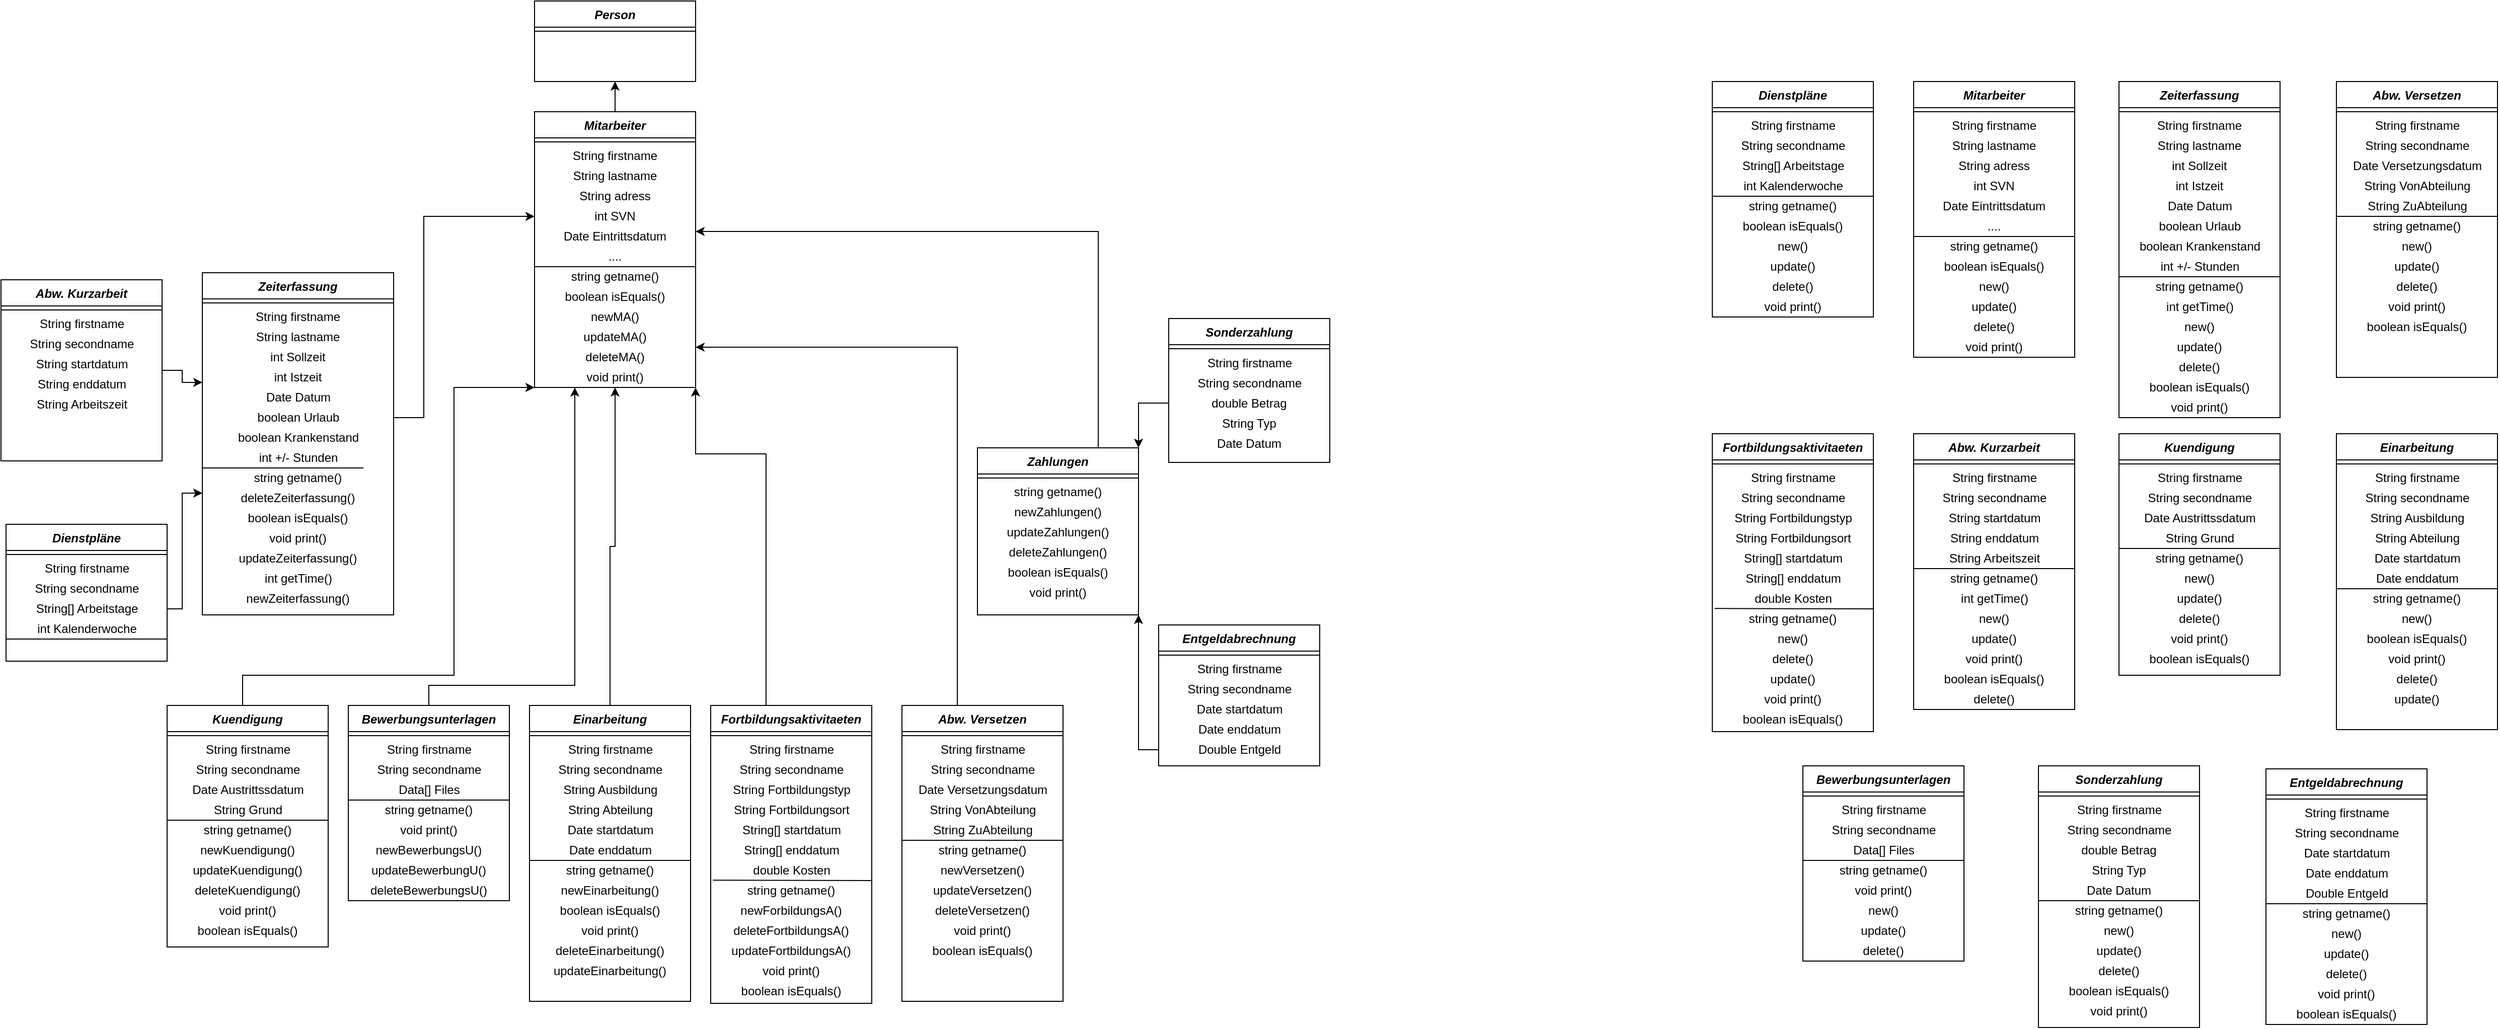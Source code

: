 <mxfile version="13.7.9" type="device"><diagram id="Rldc9mLqfUjf6Ueqeukb" name="Page-1"><mxGraphModel dx="2028" dy="1334" grid="1" gridSize="10" guides="1" tooltips="1" connect="1" arrows="1" fold="1" page="1" pageScale="1" pageWidth="2336" pageHeight="1654" math="0" shadow="0"><root><mxCell id="0"/><mxCell id="1" parent="0"/><mxCell id="xCp_fAoKy3kd9psffRxS-1" style="edgeStyle=orthogonalEdgeStyle;rounded=0;orthogonalLoop=1;jettySize=auto;html=1;exitX=0.5;exitY=0;exitDx=0;exitDy=0;entryX=0.5;entryY=1;entryDx=0;entryDy=0;" edge="1" parent="1" source="JAmsZbrhdxmufko-tyTV-48" target="JAmsZbrhdxmufko-tyTV-170"><mxGeometry relative="1" as="geometry"/></mxCell><mxCell id="xCp_fAoKy3kd9psffRxS-24" style="edgeStyle=orthogonalEdgeStyle;rounded=0;orthogonalLoop=1;jettySize=auto;html=1;entryX=1;entryY=1;entryDx=0;entryDy=0;" edge="1" parent="1" source="JAmsZbrhdxmufko-tyTV-137" target="xCp_fAoKy3kd9psffRxS-20"><mxGeometry relative="1" as="geometry"/></mxCell><mxCell id="xCp_fAoKy3kd9psffRxS-27" style="edgeStyle=orthogonalEdgeStyle;rounded=0;orthogonalLoop=1;jettySize=auto;html=1;entryX=0.5;entryY=1;entryDx=0;entryDy=0;" edge="1" parent="1" source="JAmsZbrhdxmufko-tyTV-105" target="JAmsZbrhdxmufko-tyTV-62"><mxGeometry relative="1" as="geometry"/></mxCell><mxCell id="xCp_fAoKy3kd9psffRxS-32" style="edgeStyle=orthogonalEdgeStyle;rounded=0;orthogonalLoop=1;jettySize=auto;html=1;entryX=1;entryY=1;entryDx=0;entryDy=0;" edge="1" parent="1" source="JAmsZbrhdxmufko-tyTV-14" target="JAmsZbrhdxmufko-tyTV-62"><mxGeometry relative="1" as="geometry"><Array as="points"><mxPoint x="760" y="450"/><mxPoint x="690" y="450"/></Array></mxGeometry></mxCell><mxCell id="xCp_fAoKy3kd9psffRxS-66" style="edgeStyle=orthogonalEdgeStyle;rounded=0;orthogonalLoop=1;jettySize=auto;html=1;entryX=1;entryY=0;entryDx=0;entryDy=0;" edge="1" parent="1" source="JAmsZbrhdxmufko-tyTV-149" target="xCp_fAoKy3kd9psffRxS-20"><mxGeometry relative="1" as="geometry"/></mxCell><mxCell id="xCp_fAoKy3kd9psffRxS-70" style="edgeStyle=orthogonalEdgeStyle;rounded=0;orthogonalLoop=1;jettySize=auto;html=1;entryX=1;entryY=0;entryDx=0;entryDy=0;" edge="1" parent="1" source="JAmsZbrhdxmufko-tyTV-78" target="JAmsZbrhdxmufko-tyTV-61"><mxGeometry relative="1" as="geometry"><Array as="points"><mxPoint x="950" y="344"/></Array></mxGeometry></mxCell><mxCell id="xCp_fAoKy3kd9psffRxS-78" style="edgeStyle=orthogonalEdgeStyle;rounded=0;orthogonalLoop=1;jettySize=auto;html=1;entryX=0;entryY=0.75;entryDx=0;entryDy=0;" edge="1" parent="1" source="JAmsZbrhdxmufko-tyTV-63" target="JAmsZbrhdxmufko-tyTV-35"><mxGeometry relative="1" as="geometry"/></mxCell><mxCell id="xCp_fAoKy3kd9psffRxS-79" style="edgeStyle=orthogonalEdgeStyle;rounded=0;orthogonalLoop=1;jettySize=auto;html=1;entryX=0;entryY=0.25;entryDx=0;entryDy=0;" edge="1" parent="1" source="JAmsZbrhdxmufko-tyTV-5" target="xCp_fAoKy3kd9psffRxS-77"><mxGeometry relative="1" as="geometry"><Array as="points"><mxPoint x="180" y="604"/><mxPoint x="180" y="489"/></Array></mxGeometry></mxCell><mxCell id="xCp_fAoKy3kd9psffRxS-80" style="edgeStyle=orthogonalEdgeStyle;rounded=0;orthogonalLoop=1;jettySize=auto;html=1;entryX=0;entryY=0.5;entryDx=0;entryDy=0;" edge="1" parent="1" source="JAmsZbrhdxmufko-tyTV-37" target="JAmsZbrhdxmufko-tyTV-53"><mxGeometry relative="1" as="geometry"><Array as="points"><mxPoint x="420" y="414"/><mxPoint x="420" y="214"/></Array></mxGeometry></mxCell><mxCell id="xCp_fAoKy3kd9psffRxS-82" style="edgeStyle=orthogonalEdgeStyle;rounded=0;orthogonalLoop=1;jettySize=auto;html=1;entryX=0.25;entryY=1;entryDx=0;entryDy=0;" edge="1" parent="1" source="JAmsZbrhdxmufko-tyTV-120" target="JAmsZbrhdxmufko-tyTV-62"><mxGeometry relative="1" as="geometry"><Array as="points"><mxPoint x="425" y="680"/><mxPoint x="570" y="680"/></Array></mxGeometry></mxCell><mxCell id="xCp_fAoKy3kd9psffRxS-81" style="edgeStyle=orthogonalEdgeStyle;rounded=0;orthogonalLoop=1;jettySize=auto;html=1;entryX=0;entryY=1;entryDx=0;entryDy=0;" edge="1" parent="1" source="JAmsZbrhdxmufko-tyTV-92" target="JAmsZbrhdxmufko-tyTV-62"><mxGeometry relative="1" as="geometry"><Array as="points"><mxPoint x="240" y="670"/><mxPoint x="450" y="670"/><mxPoint x="450" y="384"/></Array></mxGeometry></mxCell><mxCell id="xCp_fAoKy3kd9psffRxS-84" style="edgeStyle=orthogonalEdgeStyle;rounded=0;orthogonalLoop=1;jettySize=auto;html=1;entryX=1;entryY=0.25;entryDx=0;entryDy=0;" edge="1" parent="1" source="xCp_fAoKy3kd9psffRxS-20" target="JAmsZbrhdxmufko-tyTV-54"><mxGeometry relative="1" as="geometry"><Array as="points"><mxPoint x="1090" y="229"/></Array></mxGeometry></mxCell><mxCell id="JAmsZbrhdxmufko-tyTV-48" value="Mitarbeiter" style="swimlane;fontStyle=3;align=center;verticalAlign=top;childLayout=stackLayout;horizontal=1;startSize=26;horizontalStack=0;resizeParent=1;resizeLast=0;collapsible=1;marginBottom=0;rounded=0;shadow=0;strokeWidth=1;" parent="1" vertex="1"><mxGeometry x="530" y="110" width="160" height="274" as="geometry"><mxRectangle x="550" y="140" width="160" height="26" as="alternateBounds"/></mxGeometry></mxCell><mxCell id="JAmsZbrhdxmufko-tyTV-49" value="" style="line;html=1;strokeWidth=1;align=left;verticalAlign=middle;spacingTop=-1;spacingLeft=3;spacingRight=3;rotatable=0;labelPosition=right;points=[];portConstraint=eastwest;" parent="JAmsZbrhdxmufko-tyTV-48" vertex="1"><mxGeometry y="26" width="160" height="8" as="geometry"/></mxCell><mxCell id="JAmsZbrhdxmufko-tyTV-50" value="String firstname" style="text;html=1;strokeColor=none;fillColor=none;align=center;verticalAlign=middle;whiteSpace=wrap;rounded=0;" parent="JAmsZbrhdxmufko-tyTV-48" vertex="1"><mxGeometry y="34" width="160" height="20" as="geometry"/></mxCell><mxCell id="JAmsZbrhdxmufko-tyTV-51" value="String lastname" style="text;html=1;strokeColor=none;fillColor=none;align=center;verticalAlign=middle;whiteSpace=wrap;rounded=0;" parent="JAmsZbrhdxmufko-tyTV-48" vertex="1"><mxGeometry y="54" width="160" height="20" as="geometry"/></mxCell><mxCell id="JAmsZbrhdxmufko-tyTV-52" value="String adress" style="text;html=1;strokeColor=none;fillColor=none;align=center;verticalAlign=middle;whiteSpace=wrap;rounded=0;" parent="JAmsZbrhdxmufko-tyTV-48" vertex="1"><mxGeometry y="74" width="160" height="20" as="geometry"/></mxCell><mxCell id="JAmsZbrhdxmufko-tyTV-53" value="int SVN" style="text;html=1;strokeColor=none;fillColor=none;align=center;verticalAlign=middle;whiteSpace=wrap;rounded=0;" parent="JAmsZbrhdxmufko-tyTV-48" vertex="1"><mxGeometry y="94" width="160" height="20" as="geometry"/></mxCell><mxCell id="JAmsZbrhdxmufko-tyTV-54" value="Date Eintrittsdatum" style="text;html=1;strokeColor=none;fillColor=none;align=center;verticalAlign=middle;whiteSpace=wrap;rounded=0;" parent="JAmsZbrhdxmufko-tyTV-48" vertex="1"><mxGeometry y="114" width="160" height="20" as="geometry"/></mxCell><mxCell id="JAmsZbrhdxmufko-tyTV-55" value="...." style="text;html=1;strokeColor=none;fillColor=none;align=center;verticalAlign=middle;whiteSpace=wrap;rounded=0;" parent="JAmsZbrhdxmufko-tyTV-48" vertex="1"><mxGeometry y="134" width="160" height="20" as="geometry"/></mxCell><mxCell id="JAmsZbrhdxmufko-tyTV-56" value="" style="endArrow=none;html=1;" parent="JAmsZbrhdxmufko-tyTV-48" edge="1"><mxGeometry width="50" height="50" relative="1" as="geometry"><mxPoint y="154" as="sourcePoint"/><mxPoint x="160" y="154" as="targetPoint"/></mxGeometry></mxCell><mxCell id="JAmsZbrhdxmufko-tyTV-57" value="string getname()" style="text;html=1;strokeColor=none;fillColor=none;align=center;verticalAlign=middle;whiteSpace=wrap;rounded=0;" parent="JAmsZbrhdxmufko-tyTV-48" vertex="1"><mxGeometry y="154" width="160" height="20" as="geometry"/></mxCell><mxCell id="JAmsZbrhdxmufko-tyTV-58" value="boolean isEquals()" style="text;html=1;strokeColor=none;fillColor=none;align=center;verticalAlign=middle;whiteSpace=wrap;rounded=0;" parent="JAmsZbrhdxmufko-tyTV-48" vertex="1"><mxGeometry y="174" width="160" height="20" as="geometry"/></mxCell><mxCell id="JAmsZbrhdxmufko-tyTV-59" value="newMA()" style="text;html=1;strokeColor=none;fillColor=none;align=center;verticalAlign=middle;whiteSpace=wrap;rounded=0;" parent="JAmsZbrhdxmufko-tyTV-48" vertex="1"><mxGeometry y="194" width="160" height="20" as="geometry"/></mxCell><mxCell id="JAmsZbrhdxmufko-tyTV-60" value="updateMA()" style="text;html=1;strokeColor=none;fillColor=none;align=center;verticalAlign=middle;whiteSpace=wrap;rounded=0;" parent="JAmsZbrhdxmufko-tyTV-48" vertex="1"><mxGeometry y="214" width="160" height="20" as="geometry"/></mxCell><mxCell id="JAmsZbrhdxmufko-tyTV-61" value="deleteMA()" style="text;html=1;strokeColor=none;fillColor=none;align=center;verticalAlign=middle;whiteSpace=wrap;rounded=0;" parent="JAmsZbrhdxmufko-tyTV-48" vertex="1"><mxGeometry y="234" width="160" height="20" as="geometry"/></mxCell><mxCell id="JAmsZbrhdxmufko-tyTV-62" value="void print()" style="text;html=1;strokeColor=none;fillColor=none;align=center;verticalAlign=middle;whiteSpace=wrap;rounded=0;" parent="JAmsZbrhdxmufko-tyTV-48" vertex="1"><mxGeometry y="254" width="160" height="20" as="geometry"/></mxCell><mxCell id="JAmsZbrhdxmufko-tyTV-92" value="Kuendigung" style="swimlane;fontStyle=3;align=center;verticalAlign=top;childLayout=stackLayout;horizontal=1;startSize=26;horizontalStack=0;resizeParent=1;resizeLast=0;collapsible=1;marginBottom=0;rounded=0;shadow=0;strokeWidth=1;" parent="1" vertex="1"><mxGeometry x="165" y="700" width="160" height="240" as="geometry"><mxRectangle x="130" y="380" width="160" height="26" as="alternateBounds"/></mxGeometry></mxCell><mxCell id="JAmsZbrhdxmufko-tyTV-93" value="" style="line;html=1;strokeWidth=1;align=left;verticalAlign=middle;spacingTop=-1;spacingLeft=3;spacingRight=3;rotatable=0;labelPosition=right;points=[];portConstraint=eastwest;" parent="JAmsZbrhdxmufko-tyTV-92" vertex="1"><mxGeometry y="26" width="160" height="8" as="geometry"/></mxCell><mxCell id="JAmsZbrhdxmufko-tyTV-94" value="String firstname" style="text;html=1;align=center;verticalAlign=middle;resizable=0;points=[];autosize=1;" parent="JAmsZbrhdxmufko-tyTV-92" vertex="1"><mxGeometry y="34" width="160" height="20" as="geometry"/></mxCell><mxCell id="JAmsZbrhdxmufko-tyTV-95" value="String secondname" style="text;html=1;align=center;verticalAlign=middle;resizable=0;points=[];autosize=1;" parent="JAmsZbrhdxmufko-tyTV-92" vertex="1"><mxGeometry y="54" width="160" height="20" as="geometry"/></mxCell><mxCell id="JAmsZbrhdxmufko-tyTV-96" value="Date Austrittssdatum" style="text;html=1;align=center;verticalAlign=middle;resizable=0;points=[];autosize=1;" parent="JAmsZbrhdxmufko-tyTV-92" vertex="1"><mxGeometry y="74" width="160" height="20" as="geometry"/></mxCell><mxCell id="JAmsZbrhdxmufko-tyTV-97" value="String Grund" style="text;html=1;align=center;verticalAlign=middle;resizable=0;points=[];autosize=1;" parent="JAmsZbrhdxmufko-tyTV-92" vertex="1"><mxGeometry y="94" width="160" height="20" as="geometry"/></mxCell><mxCell id="JAmsZbrhdxmufko-tyTV-98" value="string getname()" style="text;html=1;strokeColor=none;fillColor=none;align=center;verticalAlign=middle;whiteSpace=wrap;rounded=0;" parent="JAmsZbrhdxmufko-tyTV-92" vertex="1"><mxGeometry y="114" width="160" height="20" as="geometry"/></mxCell><mxCell id="JAmsZbrhdxmufko-tyTV-99" value="newKuendigung()" style="text;html=1;strokeColor=none;fillColor=none;align=center;verticalAlign=middle;whiteSpace=wrap;rounded=0;" parent="JAmsZbrhdxmufko-tyTV-92" vertex="1"><mxGeometry y="134" width="160" height="20" as="geometry"/></mxCell><mxCell id="JAmsZbrhdxmufko-tyTV-100" value="updateKuendigung()" style="text;html=1;strokeColor=none;fillColor=none;align=center;verticalAlign=middle;whiteSpace=wrap;rounded=0;" parent="JAmsZbrhdxmufko-tyTV-92" vertex="1"><mxGeometry y="154" width="160" height="20" as="geometry"/></mxCell><mxCell id="JAmsZbrhdxmufko-tyTV-101" value="deleteKuendigung()" style="text;html=1;strokeColor=none;fillColor=none;align=center;verticalAlign=middle;whiteSpace=wrap;rounded=0;" parent="JAmsZbrhdxmufko-tyTV-92" vertex="1"><mxGeometry y="174" width="160" height="20" as="geometry"/></mxCell><mxCell id="JAmsZbrhdxmufko-tyTV-102" value="void print()" style="text;html=1;strokeColor=none;fillColor=none;align=center;verticalAlign=middle;whiteSpace=wrap;rounded=0;" parent="JAmsZbrhdxmufko-tyTV-92" vertex="1"><mxGeometry y="194" width="160" height="20" as="geometry"/></mxCell><mxCell id="JAmsZbrhdxmufko-tyTV-103" value="boolean isEquals()" style="text;html=1;strokeColor=none;fillColor=none;align=center;verticalAlign=middle;whiteSpace=wrap;rounded=0;" parent="JAmsZbrhdxmufko-tyTV-92" vertex="1"><mxGeometry y="214" width="160" height="20" as="geometry"/></mxCell><mxCell id="JAmsZbrhdxmufko-tyTV-104" value="" style="endArrow=none;html=1;exitX=0;exitY=0;exitDx=0;exitDy=0;entryX=1;entryY=0;entryDx=0;entryDy=0;" parent="JAmsZbrhdxmufko-tyTV-92" source="JAmsZbrhdxmufko-tyTV-98" target="JAmsZbrhdxmufko-tyTV-98" edge="1"><mxGeometry width="50" height="50" relative="1" as="geometry"><mxPoint x="30" y="110" as="sourcePoint"/><mxPoint x="80" y="60" as="targetPoint"/></mxGeometry></mxCell><mxCell id="JAmsZbrhdxmufko-tyTV-120" value="Bewerbungsunterlagen" style="swimlane;fontStyle=3;align=center;verticalAlign=top;childLayout=stackLayout;horizontal=1;startSize=26;horizontalStack=0;resizeParent=1;resizeLast=0;collapsible=1;marginBottom=0;rounded=0;shadow=0;strokeWidth=1;" parent="1" vertex="1"><mxGeometry x="345" y="700" width="160" height="194" as="geometry"><mxRectangle x="130" y="380" width="160" height="26" as="alternateBounds"/></mxGeometry></mxCell><mxCell id="JAmsZbrhdxmufko-tyTV-121" value="" style="line;html=1;strokeWidth=1;align=left;verticalAlign=middle;spacingTop=-1;spacingLeft=3;spacingRight=3;rotatable=0;labelPosition=right;points=[];portConstraint=eastwest;" parent="JAmsZbrhdxmufko-tyTV-120" vertex="1"><mxGeometry y="26" width="160" height="8" as="geometry"/></mxCell><mxCell id="JAmsZbrhdxmufko-tyTV-122" value="String firstname" style="text;html=1;align=center;verticalAlign=middle;resizable=0;points=[];autosize=1;" parent="JAmsZbrhdxmufko-tyTV-120" vertex="1"><mxGeometry y="34" width="160" height="20" as="geometry"/></mxCell><mxCell id="JAmsZbrhdxmufko-tyTV-123" value="String secondname" style="text;html=1;align=center;verticalAlign=middle;resizable=0;points=[];autosize=1;" parent="JAmsZbrhdxmufko-tyTV-120" vertex="1"><mxGeometry y="54" width="160" height="20" as="geometry"/></mxCell><mxCell id="JAmsZbrhdxmufko-tyTV-124" value="Data[] Files" style="text;html=1;align=center;verticalAlign=middle;resizable=0;points=[];autosize=1;" parent="JAmsZbrhdxmufko-tyTV-120" vertex="1"><mxGeometry y="74" width="160" height="20" as="geometry"/></mxCell><mxCell id="JAmsZbrhdxmufko-tyTV-125" value="" style="endArrow=none;html=1;exitX=0;exitY=0;exitDx=0;exitDy=0;entryX=1;entryY=0;entryDx=0;entryDy=0;" parent="JAmsZbrhdxmufko-tyTV-120" edge="1"><mxGeometry width="50" height="50" relative="1" as="geometry"><mxPoint x="2.274e-13" y="94" as="sourcePoint"/><mxPoint x="160" y="94" as="targetPoint"/></mxGeometry></mxCell><mxCell id="JAmsZbrhdxmufko-tyTV-126" value="string getname()" style="text;html=1;strokeColor=none;fillColor=none;align=center;verticalAlign=middle;whiteSpace=wrap;rounded=0;" parent="JAmsZbrhdxmufko-tyTV-120" vertex="1"><mxGeometry y="94" width="160" height="20" as="geometry"/></mxCell><mxCell id="JAmsZbrhdxmufko-tyTV-127" value="void print()" style="text;html=1;strokeColor=none;fillColor=none;align=center;verticalAlign=middle;whiteSpace=wrap;rounded=0;" parent="JAmsZbrhdxmufko-tyTV-120" vertex="1"><mxGeometry y="114" width="160" height="20" as="geometry"/></mxCell><mxCell id="JAmsZbrhdxmufko-tyTV-128" value="newBewerbungsU()" style="text;html=1;strokeColor=none;fillColor=none;align=center;verticalAlign=middle;whiteSpace=wrap;rounded=0;" parent="JAmsZbrhdxmufko-tyTV-120" vertex="1"><mxGeometry y="134" width="160" height="20" as="geometry"/></mxCell><mxCell id="JAmsZbrhdxmufko-tyTV-129" value="updateBewerbungU()" style="text;html=1;strokeColor=none;fillColor=none;align=center;verticalAlign=middle;whiteSpace=wrap;rounded=0;" parent="JAmsZbrhdxmufko-tyTV-120" vertex="1"><mxGeometry y="154" width="160" height="20" as="geometry"/></mxCell><mxCell id="JAmsZbrhdxmufko-tyTV-130" value="deleteBewerbungsU()" style="text;html=1;strokeColor=none;fillColor=none;align=center;verticalAlign=middle;whiteSpace=wrap;rounded=0;" parent="JAmsZbrhdxmufko-tyTV-120" vertex="1"><mxGeometry y="174" width="160" height="20" as="geometry"/></mxCell><mxCell id="JAmsZbrhdxmufko-tyTV-105" value="Einarbeitung" style="swimlane;fontStyle=3;align=center;verticalAlign=top;childLayout=stackLayout;horizontal=1;startSize=26;horizontalStack=0;resizeParent=1;resizeLast=0;collapsible=1;marginBottom=0;rounded=0;shadow=0;strokeWidth=1;" parent="1" vertex="1"><mxGeometry x="525" y="700" width="160" height="294" as="geometry"><mxRectangle x="130" y="380" width="160" height="26" as="alternateBounds"/></mxGeometry></mxCell><mxCell id="JAmsZbrhdxmufko-tyTV-106" value="" style="line;html=1;strokeWidth=1;align=left;verticalAlign=middle;spacingTop=-1;spacingLeft=3;spacingRight=3;rotatable=0;labelPosition=right;points=[];portConstraint=eastwest;" parent="JAmsZbrhdxmufko-tyTV-105" vertex="1"><mxGeometry y="26" width="160" height="8" as="geometry"/></mxCell><mxCell id="JAmsZbrhdxmufko-tyTV-107" value="String firstname" style="text;html=1;align=center;verticalAlign=middle;resizable=0;points=[];autosize=1;" parent="JAmsZbrhdxmufko-tyTV-105" vertex="1"><mxGeometry y="34" width="160" height="20" as="geometry"/></mxCell><mxCell id="JAmsZbrhdxmufko-tyTV-108" value="String secondname" style="text;html=1;align=center;verticalAlign=middle;resizable=0;points=[];autosize=1;" parent="JAmsZbrhdxmufko-tyTV-105" vertex="1"><mxGeometry y="54" width="160" height="20" as="geometry"/></mxCell><mxCell id="JAmsZbrhdxmufko-tyTV-109" value="String Ausbildung" style="text;html=1;align=center;verticalAlign=middle;resizable=0;points=[];autosize=1;" parent="JAmsZbrhdxmufko-tyTV-105" vertex="1"><mxGeometry y="74" width="160" height="20" as="geometry"/></mxCell><mxCell id="JAmsZbrhdxmufko-tyTV-110" value="String Abteilung" style="text;html=1;align=center;verticalAlign=middle;resizable=0;points=[];autosize=1;" parent="JAmsZbrhdxmufko-tyTV-105" vertex="1"><mxGeometry y="94" width="160" height="20" as="geometry"/></mxCell><mxCell id="JAmsZbrhdxmufko-tyTV-111" value="Date startdatum" style="text;html=1;align=center;verticalAlign=middle;resizable=0;points=[];autosize=1;" parent="JAmsZbrhdxmufko-tyTV-105" vertex="1"><mxGeometry y="114" width="160" height="20" as="geometry"/></mxCell><mxCell id="JAmsZbrhdxmufko-tyTV-112" value="Date enddatum" style="text;html=1;align=center;verticalAlign=middle;resizable=0;points=[];autosize=1;" parent="JAmsZbrhdxmufko-tyTV-105" vertex="1"><mxGeometry y="134" width="160" height="20" as="geometry"/></mxCell><mxCell id="JAmsZbrhdxmufko-tyTV-113" value="" style="endArrow=none;html=1;exitX=0;exitY=0;exitDx=0;exitDy=0;entryX=1;entryY=0;entryDx=0;entryDy=0;" parent="JAmsZbrhdxmufko-tyTV-105" edge="1"><mxGeometry width="50" height="50" relative="1" as="geometry"><mxPoint x="2.274e-13" y="154" as="sourcePoint"/><mxPoint x="160" y="154" as="targetPoint"/></mxGeometry></mxCell><mxCell id="JAmsZbrhdxmufko-tyTV-114" value="string getname()" style="text;html=1;strokeColor=none;fillColor=none;align=center;verticalAlign=middle;whiteSpace=wrap;rounded=0;" parent="JAmsZbrhdxmufko-tyTV-105" vertex="1"><mxGeometry y="154" width="160" height="20" as="geometry"/></mxCell><mxCell id="JAmsZbrhdxmufko-tyTV-115" value="newEinarbeitung()" style="text;html=1;strokeColor=none;fillColor=none;align=center;verticalAlign=middle;whiteSpace=wrap;rounded=0;" parent="JAmsZbrhdxmufko-tyTV-105" vertex="1"><mxGeometry y="174" width="160" height="20" as="geometry"/></mxCell><mxCell id="JAmsZbrhdxmufko-tyTV-116" value="boolean isEquals()" style="text;html=1;strokeColor=none;fillColor=none;align=center;verticalAlign=middle;whiteSpace=wrap;rounded=0;" parent="JAmsZbrhdxmufko-tyTV-105" vertex="1"><mxGeometry y="194" width="160" height="20" as="geometry"/></mxCell><mxCell id="JAmsZbrhdxmufko-tyTV-117" value="void print()" style="text;html=1;strokeColor=none;fillColor=none;align=center;verticalAlign=middle;whiteSpace=wrap;rounded=0;" parent="JAmsZbrhdxmufko-tyTV-105" vertex="1"><mxGeometry y="214" width="160" height="20" as="geometry"/></mxCell><mxCell id="JAmsZbrhdxmufko-tyTV-118" value="deleteEinarbeitung()" style="text;html=1;strokeColor=none;fillColor=none;align=center;verticalAlign=middle;whiteSpace=wrap;rounded=0;" parent="JAmsZbrhdxmufko-tyTV-105" vertex="1"><mxGeometry y="234" width="160" height="20" as="geometry"/></mxCell><mxCell id="JAmsZbrhdxmufko-tyTV-119" value="updateEinarbeitung()" style="text;html=1;strokeColor=none;fillColor=none;align=center;verticalAlign=middle;whiteSpace=wrap;rounded=0;" parent="JAmsZbrhdxmufko-tyTV-105" vertex="1"><mxGeometry y="254" width="160" height="20" as="geometry"/></mxCell><mxCell id="JAmsZbrhdxmufko-tyTV-14" value="Fortbildungsaktivitaeten" style="swimlane;fontStyle=3;align=center;verticalAlign=top;childLayout=stackLayout;horizontal=1;startSize=26;horizontalStack=0;resizeParent=1;resizeLast=0;collapsible=1;marginBottom=0;rounded=0;shadow=0;strokeWidth=1;" parent="1" vertex="1"><mxGeometry x="705" y="700" width="160" height="296" as="geometry"><mxRectangle x="130" y="380" width="160" height="26" as="alternateBounds"/></mxGeometry></mxCell><mxCell id="JAmsZbrhdxmufko-tyTV-15" value="" style="line;html=1;strokeWidth=1;align=left;verticalAlign=middle;spacingTop=-1;spacingLeft=3;spacingRight=3;rotatable=0;labelPosition=right;points=[];portConstraint=eastwest;" parent="JAmsZbrhdxmufko-tyTV-14" vertex="1"><mxGeometry y="26" width="160" height="8" as="geometry"/></mxCell><mxCell id="JAmsZbrhdxmufko-tyTV-16" value="String firstname" style="text;html=1;align=center;verticalAlign=middle;resizable=0;points=[];autosize=1;" parent="JAmsZbrhdxmufko-tyTV-14" vertex="1"><mxGeometry y="34" width="160" height="20" as="geometry"/></mxCell><mxCell id="JAmsZbrhdxmufko-tyTV-17" value="String secondname" style="text;html=1;align=center;verticalAlign=middle;resizable=0;points=[];autosize=1;" parent="JAmsZbrhdxmufko-tyTV-14" vertex="1"><mxGeometry y="54" width="160" height="20" as="geometry"/></mxCell><mxCell id="JAmsZbrhdxmufko-tyTV-18" value="String Fortbildungstyp" style="text;html=1;align=center;verticalAlign=middle;resizable=0;points=[];autosize=1;" parent="JAmsZbrhdxmufko-tyTV-14" vertex="1"><mxGeometry y="74" width="160" height="20" as="geometry"/></mxCell><mxCell id="JAmsZbrhdxmufko-tyTV-19" value="String Fortbildungsort" style="text;html=1;align=center;verticalAlign=middle;resizable=0;points=[];autosize=1;" parent="JAmsZbrhdxmufko-tyTV-14" vertex="1"><mxGeometry y="94" width="160" height="20" as="geometry"/></mxCell><mxCell id="JAmsZbrhdxmufko-tyTV-20" value="String[] startdatum" style="text;html=1;align=center;verticalAlign=middle;resizable=0;points=[];autosize=1;" parent="JAmsZbrhdxmufko-tyTV-14" vertex="1"><mxGeometry y="114" width="160" height="20" as="geometry"/></mxCell><mxCell id="JAmsZbrhdxmufko-tyTV-21" value="String[] enddatum" style="text;html=1;align=center;verticalAlign=middle;resizable=0;points=[];autosize=1;" parent="JAmsZbrhdxmufko-tyTV-14" vertex="1"><mxGeometry y="134" width="160" height="20" as="geometry"/></mxCell><mxCell id="JAmsZbrhdxmufko-tyTV-22" value="double Kosten" style="text;html=1;align=center;verticalAlign=middle;resizable=0;points=[];autosize=1;" parent="JAmsZbrhdxmufko-tyTV-14" vertex="1"><mxGeometry y="154" width="160" height="20" as="geometry"/></mxCell><mxCell id="JAmsZbrhdxmufko-tyTV-23" value="" style="endArrow=none;html=1;exitX=0.014;exitY=0.983;exitDx=0;exitDy=0;exitPerimeter=0;" parent="JAmsZbrhdxmufko-tyTV-14" source="JAmsZbrhdxmufko-tyTV-22" edge="1"><mxGeometry width="50" height="50" relative="1" as="geometry"><mxPoint x="30" y="174" as="sourcePoint"/><mxPoint x="160" y="174" as="targetPoint"/></mxGeometry></mxCell><mxCell id="JAmsZbrhdxmufko-tyTV-24" value="string getname()" style="text;html=1;strokeColor=none;fillColor=none;align=center;verticalAlign=middle;whiteSpace=wrap;rounded=0;" parent="JAmsZbrhdxmufko-tyTV-14" vertex="1"><mxGeometry y="174" width="160" height="20" as="geometry"/></mxCell><mxCell id="JAmsZbrhdxmufko-tyTV-25" value="newForbildungsA()" style="text;html=1;strokeColor=none;fillColor=none;align=center;verticalAlign=middle;whiteSpace=wrap;rounded=0;" parent="JAmsZbrhdxmufko-tyTV-14" vertex="1"><mxGeometry y="194" width="160" height="20" as="geometry"/></mxCell><mxCell id="JAmsZbrhdxmufko-tyTV-26" value="deleteFortbildungsA()" style="text;html=1;strokeColor=none;fillColor=none;align=center;verticalAlign=middle;whiteSpace=wrap;rounded=0;" parent="JAmsZbrhdxmufko-tyTV-14" vertex="1"><mxGeometry y="214" width="160" height="20" as="geometry"/></mxCell><mxCell id="JAmsZbrhdxmufko-tyTV-27" value="updateFortbildungsA()" style="text;html=1;strokeColor=none;fillColor=none;align=center;verticalAlign=middle;whiteSpace=wrap;rounded=0;" parent="JAmsZbrhdxmufko-tyTV-14" vertex="1"><mxGeometry y="234" width="160" height="20" as="geometry"/></mxCell><mxCell id="JAmsZbrhdxmufko-tyTV-28" value="void print()" style="text;html=1;strokeColor=none;fillColor=none;align=center;verticalAlign=middle;whiteSpace=wrap;rounded=0;" parent="JAmsZbrhdxmufko-tyTV-14" vertex="1"><mxGeometry y="254" width="160" height="20" as="geometry"/></mxCell><mxCell id="JAmsZbrhdxmufko-tyTV-29" value="boolean isEquals()" style="text;html=1;strokeColor=none;fillColor=none;align=center;verticalAlign=middle;whiteSpace=wrap;rounded=0;" parent="JAmsZbrhdxmufko-tyTV-14" vertex="1"><mxGeometry y="274" width="160" height="20" as="geometry"/></mxCell><mxCell id="JAmsZbrhdxmufko-tyTV-78" value="Abw. Versetzen" style="swimlane;fontStyle=3;align=center;verticalAlign=top;childLayout=stackLayout;horizontal=1;startSize=26;horizontalStack=0;resizeParent=1;resizeLast=0;collapsible=1;marginBottom=0;rounded=0;shadow=0;strokeWidth=1;" parent="1" vertex="1"><mxGeometry x="895" y="700" width="160" height="294" as="geometry"><mxRectangle x="130" y="380" width="160" height="26" as="alternateBounds"/></mxGeometry></mxCell><mxCell id="JAmsZbrhdxmufko-tyTV-79" value="" style="line;html=1;strokeWidth=1;align=left;verticalAlign=middle;spacingTop=-1;spacingLeft=3;spacingRight=3;rotatable=0;labelPosition=right;points=[];portConstraint=eastwest;" parent="JAmsZbrhdxmufko-tyTV-78" vertex="1"><mxGeometry y="26" width="160" height="8" as="geometry"/></mxCell><mxCell id="JAmsZbrhdxmufko-tyTV-80" value="String firstname" style="text;html=1;align=center;verticalAlign=middle;resizable=0;points=[];autosize=1;" parent="JAmsZbrhdxmufko-tyTV-78" vertex="1"><mxGeometry y="34" width="160" height="20" as="geometry"/></mxCell><mxCell id="JAmsZbrhdxmufko-tyTV-81" value="String secondname" style="text;html=1;align=center;verticalAlign=middle;resizable=0;points=[];autosize=1;" parent="JAmsZbrhdxmufko-tyTV-78" vertex="1"><mxGeometry y="54" width="160" height="20" as="geometry"/></mxCell><mxCell id="JAmsZbrhdxmufko-tyTV-82" value="Date Versetzungsdatum" style="text;html=1;align=center;verticalAlign=middle;resizable=0;points=[];autosize=1;" parent="JAmsZbrhdxmufko-tyTV-78" vertex="1"><mxGeometry y="74" width="160" height="20" as="geometry"/></mxCell><mxCell id="JAmsZbrhdxmufko-tyTV-83" value="String VonAbteilung" style="text;html=1;align=center;verticalAlign=middle;resizable=0;points=[];autosize=1;" parent="JAmsZbrhdxmufko-tyTV-78" vertex="1"><mxGeometry y="94" width="160" height="20" as="geometry"/></mxCell><mxCell id="JAmsZbrhdxmufko-tyTV-84" value="String ZuAbteilung" style="text;html=1;align=center;verticalAlign=middle;resizable=0;points=[];autosize=1;" parent="JAmsZbrhdxmufko-tyTV-78" vertex="1"><mxGeometry y="114" width="160" height="20" as="geometry"/></mxCell><mxCell id="JAmsZbrhdxmufko-tyTV-85" value="string getname()" style="text;html=1;strokeColor=none;fillColor=none;align=center;verticalAlign=middle;whiteSpace=wrap;rounded=0;" parent="JAmsZbrhdxmufko-tyTV-78" vertex="1"><mxGeometry y="134" width="160" height="20" as="geometry"/></mxCell><mxCell id="JAmsZbrhdxmufko-tyTV-86" value="newVersetzen()" style="text;html=1;strokeColor=none;fillColor=none;align=center;verticalAlign=middle;whiteSpace=wrap;rounded=0;" parent="JAmsZbrhdxmufko-tyTV-78" vertex="1"><mxGeometry y="154" width="160" height="20" as="geometry"/></mxCell><mxCell id="JAmsZbrhdxmufko-tyTV-87" value="updateVersetzen()" style="text;html=1;strokeColor=none;fillColor=none;align=center;verticalAlign=middle;whiteSpace=wrap;rounded=0;" parent="JAmsZbrhdxmufko-tyTV-78" vertex="1"><mxGeometry y="174" width="160" height="20" as="geometry"/></mxCell><mxCell id="JAmsZbrhdxmufko-tyTV-88" value="deleteVersetzen()" style="text;html=1;strokeColor=none;fillColor=none;align=center;verticalAlign=middle;whiteSpace=wrap;rounded=0;" parent="JAmsZbrhdxmufko-tyTV-78" vertex="1"><mxGeometry y="194" width="160" height="20" as="geometry"/></mxCell><mxCell id="JAmsZbrhdxmufko-tyTV-89" value="void print()" style="text;html=1;strokeColor=none;fillColor=none;align=center;verticalAlign=middle;whiteSpace=wrap;rounded=0;" parent="JAmsZbrhdxmufko-tyTV-78" vertex="1"><mxGeometry y="214" width="160" height="20" as="geometry"/></mxCell><mxCell id="JAmsZbrhdxmufko-tyTV-90" value="boolean isEquals()" style="text;html=1;strokeColor=none;fillColor=none;align=center;verticalAlign=middle;whiteSpace=wrap;rounded=0;" parent="JAmsZbrhdxmufko-tyTV-78" vertex="1"><mxGeometry y="234" width="160" height="20" as="geometry"/></mxCell><mxCell id="JAmsZbrhdxmufko-tyTV-91" value="" style="endArrow=none;html=1;exitX=0;exitY=0;exitDx=0;exitDy=0;entryX=1;entryY=0;entryDx=0;entryDy=0;" parent="JAmsZbrhdxmufko-tyTV-78" source="JAmsZbrhdxmufko-tyTV-85" target="JAmsZbrhdxmufko-tyTV-85" edge="1"><mxGeometry width="50" height="50" relative="1" as="geometry"><mxPoint x="30" y="110" as="sourcePoint"/><mxPoint x="80" y="60" as="targetPoint"/></mxGeometry></mxCell><mxCell id="JAmsZbrhdxmufko-tyTV-30" value="Zeiterfassung" style="swimlane;fontStyle=3;align=center;verticalAlign=top;childLayout=stackLayout;horizontal=1;startSize=26;horizontalStack=0;resizeParent=1;resizeLast=0;collapsible=1;marginBottom=0;rounded=0;shadow=0;strokeWidth=1;" parent="1" vertex="1"><mxGeometry x="200" y="270" width="190" height="340" as="geometry"><mxRectangle x="340" y="380" width="170" height="26" as="alternateBounds"/></mxGeometry></mxCell><mxCell id="JAmsZbrhdxmufko-tyTV-31" value="" style="line;html=1;strokeWidth=1;align=left;verticalAlign=middle;spacingTop=-1;spacingLeft=3;spacingRight=3;rotatable=0;labelPosition=right;points=[];portConstraint=eastwest;" parent="JAmsZbrhdxmufko-tyTV-30" vertex="1"><mxGeometry y="26" width="190" height="8" as="geometry"/></mxCell><mxCell id="JAmsZbrhdxmufko-tyTV-32" value="String firstname" style="text;html=1;strokeColor=none;fillColor=none;align=center;verticalAlign=middle;whiteSpace=wrap;rounded=0;" parent="JAmsZbrhdxmufko-tyTV-30" vertex="1"><mxGeometry y="34" width="190" height="20" as="geometry"/></mxCell><mxCell id="JAmsZbrhdxmufko-tyTV-33" value="String lastname" style="text;html=1;strokeColor=none;fillColor=none;align=center;verticalAlign=middle;whiteSpace=wrap;rounded=0;" parent="JAmsZbrhdxmufko-tyTV-30" vertex="1"><mxGeometry y="54" width="190" height="20" as="geometry"/></mxCell><mxCell id="JAmsZbrhdxmufko-tyTV-34" value="int Sollzeit" style="text;html=1;strokeColor=none;fillColor=none;align=center;verticalAlign=middle;whiteSpace=wrap;rounded=0;" parent="JAmsZbrhdxmufko-tyTV-30" vertex="1"><mxGeometry y="74" width="190" height="20" as="geometry"/></mxCell><mxCell id="JAmsZbrhdxmufko-tyTV-35" value="int Istzeit" style="text;html=1;strokeColor=none;fillColor=none;align=center;verticalAlign=middle;whiteSpace=wrap;rounded=0;" parent="JAmsZbrhdxmufko-tyTV-30" vertex="1"><mxGeometry y="94" width="190" height="20" as="geometry"/></mxCell><mxCell id="JAmsZbrhdxmufko-tyTV-36" value="Date Datum" style="text;html=1;align=center;verticalAlign=middle;resizable=0;points=[];autosize=1;" parent="JAmsZbrhdxmufko-tyTV-30" vertex="1"><mxGeometry y="114" width="190" height="20" as="geometry"/></mxCell><mxCell id="JAmsZbrhdxmufko-tyTV-37" value="boolean Urlaub" style="text;html=1;align=center;verticalAlign=middle;resizable=0;points=[];autosize=1;" parent="JAmsZbrhdxmufko-tyTV-30" vertex="1"><mxGeometry y="134" width="190" height="20" as="geometry"/></mxCell><mxCell id="JAmsZbrhdxmufko-tyTV-38" value="boolean Krankenstand" style="text;html=1;align=center;verticalAlign=middle;resizable=0;points=[];autosize=1;" parent="JAmsZbrhdxmufko-tyTV-30" vertex="1"><mxGeometry y="154" width="190" height="20" as="geometry"/></mxCell><mxCell id="JAmsZbrhdxmufko-tyTV-39" value="int +/- Stunden" style="text;html=1;align=center;verticalAlign=middle;resizable=0;points=[];autosize=1;" parent="JAmsZbrhdxmufko-tyTV-30" vertex="1"><mxGeometry y="174" width="190" height="20" as="geometry"/></mxCell><mxCell id="JAmsZbrhdxmufko-tyTV-42" value="" style="endArrow=none;html=1;" parent="JAmsZbrhdxmufko-tyTV-30" edge="1"><mxGeometry width="50" height="50" relative="1" as="geometry"><mxPoint y="194" as="sourcePoint"/><mxPoint x="160" y="194" as="targetPoint"/></mxGeometry></mxCell><mxCell id="xCp_fAoKy3kd9psffRxS-71" value="string getname()" style="text;html=1;strokeColor=none;fillColor=none;align=center;verticalAlign=middle;whiteSpace=wrap;rounded=0;" vertex="1" parent="JAmsZbrhdxmufko-tyTV-30"><mxGeometry y="194" width="190" height="20" as="geometry"/></mxCell><mxCell id="xCp_fAoKy3kd9psffRxS-77" value="deleteZeiterfassung()" style="text;html=1;strokeColor=none;fillColor=none;align=center;verticalAlign=middle;whiteSpace=wrap;rounded=0;" vertex="1" parent="JAmsZbrhdxmufko-tyTV-30"><mxGeometry y="214" width="190" height="20" as="geometry"/></mxCell><mxCell id="xCp_fAoKy3kd9psffRxS-76" value="boolean isEquals()" style="text;html=1;strokeColor=none;fillColor=none;align=center;verticalAlign=middle;whiteSpace=wrap;rounded=0;" vertex="1" parent="JAmsZbrhdxmufko-tyTV-30"><mxGeometry y="234" width="190" height="20" as="geometry"/></mxCell><mxCell id="xCp_fAoKy3kd9psffRxS-75" value="void print()" style="text;html=1;strokeColor=none;fillColor=none;align=center;verticalAlign=middle;whiteSpace=wrap;rounded=0;" vertex="1" parent="JAmsZbrhdxmufko-tyTV-30"><mxGeometry y="254" width="190" height="20" as="geometry"/></mxCell><mxCell id="xCp_fAoKy3kd9psffRxS-74" value="updateZeiterfassung()" style="text;html=1;strokeColor=none;fillColor=none;align=center;verticalAlign=middle;whiteSpace=wrap;rounded=0;" vertex="1" parent="JAmsZbrhdxmufko-tyTV-30"><mxGeometry y="274" width="190" height="20" as="geometry"/></mxCell><mxCell id="xCp_fAoKy3kd9psffRxS-72" value="int getTime()" style="text;html=1;align=center;verticalAlign=middle;resizable=0;points=[];autosize=1;" vertex="1" parent="JAmsZbrhdxmufko-tyTV-30"><mxGeometry y="294" width="190" height="20" as="geometry"/></mxCell><mxCell id="xCp_fAoKy3kd9psffRxS-73" value="newZeiterfassung()" style="text;html=1;strokeColor=none;fillColor=none;align=center;verticalAlign=middle;whiteSpace=wrap;rounded=0;" vertex="1" parent="JAmsZbrhdxmufko-tyTV-30"><mxGeometry y="314" width="190" height="20" as="geometry"/></mxCell><mxCell id="xCp_fAoKy3kd9psffRxS-20" value="Zahlungen" style="swimlane;fontStyle=3;align=center;verticalAlign=top;childLayout=stackLayout;horizontal=1;startSize=26;horizontalStack=0;resizeParent=1;resizeLast=0;collapsible=1;marginBottom=0;rounded=0;shadow=0;strokeWidth=1;" vertex="1" parent="1"><mxGeometry x="970" y="444" width="160" height="166" as="geometry"><mxRectangle x="80" y="30" width="160" height="26" as="alternateBounds"/></mxGeometry></mxCell><mxCell id="xCp_fAoKy3kd9psffRxS-21" value="" style="line;html=1;strokeWidth=1;align=left;verticalAlign=middle;spacingTop=-1;spacingLeft=3;spacingRight=3;rotatable=0;labelPosition=right;points=[];portConstraint=eastwest;" vertex="1" parent="xCp_fAoKy3kd9psffRxS-20"><mxGeometry y="26" width="160" height="8" as="geometry"/></mxCell><mxCell id="xCp_fAoKy3kd9psffRxS-58" value="string getname()" style="text;html=1;strokeColor=none;fillColor=none;align=center;verticalAlign=middle;whiteSpace=wrap;rounded=0;" vertex="1" parent="xCp_fAoKy3kd9psffRxS-20"><mxGeometry y="34" width="160" height="20" as="geometry"/></mxCell><mxCell id="xCp_fAoKy3kd9psffRxS-63" value="newZahlungen()" style="text;html=1;strokeColor=none;fillColor=none;align=center;verticalAlign=middle;whiteSpace=wrap;rounded=0;" vertex="1" parent="xCp_fAoKy3kd9psffRxS-20"><mxGeometry y="54" width="160" height="20" as="geometry"/></mxCell><mxCell id="xCp_fAoKy3kd9psffRxS-62" value="updateZahlungen()" style="text;html=1;strokeColor=none;fillColor=none;align=center;verticalAlign=middle;whiteSpace=wrap;rounded=0;" vertex="1" parent="xCp_fAoKy3kd9psffRxS-20"><mxGeometry y="74" width="160" height="20" as="geometry"/></mxCell><mxCell id="xCp_fAoKy3kd9psffRxS-61" value="deleteZahlungen()" style="text;html=1;strokeColor=none;fillColor=none;align=center;verticalAlign=middle;whiteSpace=wrap;rounded=0;" vertex="1" parent="xCp_fAoKy3kd9psffRxS-20"><mxGeometry y="94" width="160" height="20" as="geometry"/></mxCell><mxCell id="xCp_fAoKy3kd9psffRxS-60" value="boolean isEquals()" style="text;html=1;strokeColor=none;fillColor=none;align=center;verticalAlign=middle;whiteSpace=wrap;rounded=0;" vertex="1" parent="xCp_fAoKy3kd9psffRxS-20"><mxGeometry y="114" width="160" height="20" as="geometry"/></mxCell><mxCell id="xCp_fAoKy3kd9psffRxS-59" value="void print()" style="text;html=1;strokeColor=none;fillColor=none;align=center;verticalAlign=middle;whiteSpace=wrap;rounded=0;" vertex="1" parent="xCp_fAoKy3kd9psffRxS-20"><mxGeometry y="134" width="160" height="20" as="geometry"/></mxCell><mxCell id="JAmsZbrhdxmufko-tyTV-145" value="Sonderzahlung" style="swimlane;fontStyle=3;align=center;verticalAlign=top;childLayout=stackLayout;horizontal=1;startSize=26;horizontalStack=0;resizeParent=1;resizeLast=0;collapsible=1;marginBottom=0;rounded=0;shadow=0;strokeWidth=1;" parent="1" vertex="1"><mxGeometry x="1160" y="315.5" width="160" height="143" as="geometry"><mxRectangle x="130" y="380" width="160" height="26" as="alternateBounds"/></mxGeometry></mxCell><mxCell id="JAmsZbrhdxmufko-tyTV-146" value="" style="line;html=1;strokeWidth=1;align=left;verticalAlign=middle;spacingTop=-1;spacingLeft=3;spacingRight=3;rotatable=0;labelPosition=right;points=[];portConstraint=eastwest;" parent="JAmsZbrhdxmufko-tyTV-145" vertex="1"><mxGeometry y="26" width="160" height="8" as="geometry"/></mxCell><mxCell id="JAmsZbrhdxmufko-tyTV-147" value="String firstname" style="text;html=1;align=center;verticalAlign=middle;resizable=0;points=[];autosize=1;" parent="JAmsZbrhdxmufko-tyTV-145" vertex="1"><mxGeometry y="34" width="160" height="20" as="geometry"/></mxCell><mxCell id="JAmsZbrhdxmufko-tyTV-148" value="String secondname" style="text;html=1;align=center;verticalAlign=middle;resizable=0;points=[];autosize=1;" parent="JAmsZbrhdxmufko-tyTV-145" vertex="1"><mxGeometry y="54" width="160" height="20" as="geometry"/></mxCell><mxCell id="JAmsZbrhdxmufko-tyTV-149" value="double Betrag" style="text;html=1;strokeColor=none;fillColor=none;align=center;verticalAlign=middle;whiteSpace=wrap;rounded=0;" parent="JAmsZbrhdxmufko-tyTV-145" vertex="1"><mxGeometry y="74" width="160" height="20" as="geometry"/></mxCell><mxCell id="JAmsZbrhdxmufko-tyTV-151" value="String Typ" style="text;html=1;strokeColor=none;fillColor=none;align=center;verticalAlign=middle;whiteSpace=wrap;rounded=0;" parent="JAmsZbrhdxmufko-tyTV-145" vertex="1"><mxGeometry y="94" width="160" height="20" as="geometry"/></mxCell><mxCell id="xCp_fAoKy3kd9psffRxS-65" value="Date Datum" style="text;html=1;strokeColor=none;fillColor=none;align=center;verticalAlign=middle;whiteSpace=wrap;rounded=0;" vertex="1" parent="JAmsZbrhdxmufko-tyTV-145"><mxGeometry y="114" width="160" height="20" as="geometry"/></mxCell><mxCell id="JAmsZbrhdxmufko-tyTV-131" value="Entgeldabrechnung" style="swimlane;fontStyle=3;align=center;verticalAlign=top;childLayout=stackLayout;horizontal=1;startSize=26;horizontalStack=0;resizeParent=1;resizeLast=0;collapsible=1;marginBottom=0;rounded=0;shadow=0;strokeWidth=1;" parent="1" vertex="1"><mxGeometry x="1150" y="620" width="160" height="140" as="geometry"><mxRectangle x="130" y="380" width="160" height="26" as="alternateBounds"/></mxGeometry></mxCell><mxCell id="JAmsZbrhdxmufko-tyTV-132" value="" style="line;html=1;strokeWidth=1;align=left;verticalAlign=middle;spacingTop=-1;spacingLeft=3;spacingRight=3;rotatable=0;labelPosition=right;points=[];portConstraint=eastwest;" parent="JAmsZbrhdxmufko-tyTV-131" vertex="1"><mxGeometry y="26" width="160" height="8" as="geometry"/></mxCell><mxCell id="JAmsZbrhdxmufko-tyTV-133" value="String firstname" style="text;html=1;align=center;verticalAlign=middle;resizable=0;points=[];autosize=1;" parent="JAmsZbrhdxmufko-tyTV-131" vertex="1"><mxGeometry y="34" width="160" height="20" as="geometry"/></mxCell><mxCell id="JAmsZbrhdxmufko-tyTV-134" value="String secondname" style="text;html=1;align=center;verticalAlign=middle;resizable=0;points=[];autosize=1;" parent="JAmsZbrhdxmufko-tyTV-131" vertex="1"><mxGeometry y="54" width="160" height="20" as="geometry"/></mxCell><mxCell id="JAmsZbrhdxmufko-tyTV-135" value="Date startdatum" style="text;html=1;align=center;verticalAlign=middle;resizable=0;points=[];autosize=1;" parent="JAmsZbrhdxmufko-tyTV-131" vertex="1"><mxGeometry y="74" width="160" height="20" as="geometry"/></mxCell><mxCell id="JAmsZbrhdxmufko-tyTV-136" value="Date enddatum" style="text;html=1;align=center;verticalAlign=middle;resizable=0;points=[];autosize=1;" parent="JAmsZbrhdxmufko-tyTV-131" vertex="1"><mxGeometry y="94" width="160" height="20" as="geometry"/></mxCell><mxCell id="JAmsZbrhdxmufko-tyTV-137" value="Double Entgeld" style="text;html=1;align=center;verticalAlign=middle;resizable=0;points=[];autosize=1;" parent="JAmsZbrhdxmufko-tyTV-131" vertex="1"><mxGeometry y="114" width="160" height="20" as="geometry"/></mxCell><mxCell id="JAmsZbrhdxmufko-tyTV-1" value="Dienstpläne" style="swimlane;fontStyle=3;align=center;verticalAlign=top;childLayout=stackLayout;horizontal=1;startSize=26;horizontalStack=0;resizeParent=1;resizeLast=0;collapsible=1;marginBottom=0;rounded=0;shadow=0;strokeWidth=1;" parent="1" vertex="1"><mxGeometry x="5" y="520" width="160" height="136" as="geometry"><mxRectangle x="80" y="30" width="160" height="26" as="alternateBounds"/></mxGeometry></mxCell><mxCell id="JAmsZbrhdxmufko-tyTV-2" value="" style="line;html=1;strokeWidth=1;align=left;verticalAlign=middle;spacingTop=-1;spacingLeft=3;spacingRight=3;rotatable=0;labelPosition=right;points=[];portConstraint=eastwest;" parent="JAmsZbrhdxmufko-tyTV-1" vertex="1"><mxGeometry y="26" width="160" height="8" as="geometry"/></mxCell><mxCell id="JAmsZbrhdxmufko-tyTV-3" value="String firstname" style="text;html=1;align=center;verticalAlign=middle;resizable=0;points=[];autosize=1;" parent="JAmsZbrhdxmufko-tyTV-1" vertex="1"><mxGeometry y="34" width="160" height="20" as="geometry"/></mxCell><mxCell id="JAmsZbrhdxmufko-tyTV-4" value="String secondname" style="text;html=1;align=center;verticalAlign=middle;resizable=0;points=[];autosize=1;" parent="JAmsZbrhdxmufko-tyTV-1" vertex="1"><mxGeometry y="54" width="160" height="20" as="geometry"/></mxCell><mxCell id="JAmsZbrhdxmufko-tyTV-5" value="String[] Arbeitstage" style="text;html=1;align=center;verticalAlign=middle;resizable=0;points=[];autosize=1;" parent="JAmsZbrhdxmufko-tyTV-1" vertex="1"><mxGeometry y="74" width="160" height="20" as="geometry"/></mxCell><mxCell id="JAmsZbrhdxmufko-tyTV-6" value="int Kalenderwoche" style="text;html=1;align=center;verticalAlign=middle;resizable=0;points=[];autosize=1;" parent="JAmsZbrhdxmufko-tyTV-1" vertex="1"><mxGeometry y="94" width="160" height="20" as="geometry"/></mxCell><mxCell id="JAmsZbrhdxmufko-tyTV-7" value="" style="endArrow=none;html=1;" parent="JAmsZbrhdxmufko-tyTV-1" edge="1"><mxGeometry width="50" height="50" relative="1" as="geometry"><mxPoint y="114" as="sourcePoint"/><mxPoint x="160" y="114" as="targetPoint"/></mxGeometry></mxCell><mxCell id="JAmsZbrhdxmufko-tyTV-63" value="Abw. Kurzarbeit" style="swimlane;fontStyle=3;align=center;verticalAlign=top;childLayout=stackLayout;horizontal=1;startSize=26;horizontalStack=0;resizeParent=1;resizeLast=0;collapsible=1;marginBottom=0;rounded=0;shadow=0;strokeWidth=1;" parent="1" vertex="1"><mxGeometry y="277" width="160" height="180" as="geometry"><mxRectangle x="130" y="380" width="160" height="26" as="alternateBounds"/></mxGeometry></mxCell><mxCell id="JAmsZbrhdxmufko-tyTV-64" value="" style="line;html=1;strokeWidth=1;align=left;verticalAlign=middle;spacingTop=-1;spacingLeft=3;spacingRight=3;rotatable=0;labelPosition=right;points=[];portConstraint=eastwest;" parent="JAmsZbrhdxmufko-tyTV-63" vertex="1"><mxGeometry y="26" width="160" height="8" as="geometry"/></mxCell><mxCell id="JAmsZbrhdxmufko-tyTV-65" value="String firstname" style="text;html=1;align=center;verticalAlign=middle;resizable=0;points=[];autosize=1;" parent="JAmsZbrhdxmufko-tyTV-63" vertex="1"><mxGeometry y="34" width="160" height="20" as="geometry"/></mxCell><mxCell id="JAmsZbrhdxmufko-tyTV-66" value="String secondname" style="text;html=1;align=center;verticalAlign=middle;resizable=0;points=[];autosize=1;" parent="JAmsZbrhdxmufko-tyTV-63" vertex="1"><mxGeometry y="54" width="160" height="20" as="geometry"/></mxCell><mxCell id="JAmsZbrhdxmufko-tyTV-67" value="String startdatum" style="text;html=1;align=center;verticalAlign=middle;resizable=0;points=[];autosize=1;" parent="JAmsZbrhdxmufko-tyTV-63" vertex="1"><mxGeometry y="74" width="160" height="20" as="geometry"/></mxCell><mxCell id="JAmsZbrhdxmufko-tyTV-69" value="String enddatum" style="text;html=1;align=center;verticalAlign=middle;resizable=0;points=[];autosize=1;" parent="JAmsZbrhdxmufko-tyTV-63" vertex="1"><mxGeometry y="94" width="160" height="20" as="geometry"/></mxCell><mxCell id="xCp_fAoKy3kd9psffRxS-67" value="String Arbeitszeit" style="text;html=1;align=center;verticalAlign=middle;resizable=0;points=[];autosize=1;" vertex="1" parent="JAmsZbrhdxmufko-tyTV-63"><mxGeometry y="114" width="160" height="20" as="geometry"/></mxCell><mxCell id="JAmsZbrhdxmufko-tyTV-170" value="Person" style="swimlane;fontStyle=3;align=center;verticalAlign=top;childLayout=stackLayout;horizontal=1;startSize=26;horizontalStack=0;resizeParent=1;resizeLast=0;collapsible=1;marginBottom=0;rounded=0;shadow=0;strokeWidth=1;" parent="1" vertex="1"><mxGeometry x="530" width="160" height="80" as="geometry"><mxRectangle x="80" y="30" width="160" height="26" as="alternateBounds"/></mxGeometry></mxCell><mxCell id="JAmsZbrhdxmufko-tyTV-171" value="" style="line;html=1;strokeWidth=1;align=left;verticalAlign=middle;spacingTop=-1;spacingLeft=3;spacingRight=3;rotatable=0;labelPosition=right;points=[];portConstraint=eastwest;" parent="JAmsZbrhdxmufko-tyTV-170" vertex="1"><mxGeometry y="26" width="160" height="8" as="geometry"/></mxCell><mxCell id="xCp_fAoKy3kd9psffRxS-86" value="" style="group" vertex="1" connectable="0" parent="1"><mxGeometry x="1700" y="80" width="780" height="940" as="geometry"/></mxCell><mxCell id="xCp_fAoKy3kd9psffRxS-87" value="Dienstpläne" style="swimlane;fontStyle=3;align=center;verticalAlign=top;childLayout=stackLayout;horizontal=1;startSize=26;horizontalStack=0;resizeParent=1;resizeLast=0;collapsible=1;marginBottom=0;rounded=0;shadow=0;strokeWidth=1;" vertex="1" parent="xCp_fAoKy3kd9psffRxS-86"><mxGeometry width="160" height="234" as="geometry"><mxRectangle x="80" y="30" width="160" height="26" as="alternateBounds"/></mxGeometry></mxCell><mxCell id="xCp_fAoKy3kd9psffRxS-88" value="" style="line;html=1;strokeWidth=1;align=left;verticalAlign=middle;spacingTop=-1;spacingLeft=3;spacingRight=3;rotatable=0;labelPosition=right;points=[];portConstraint=eastwest;" vertex="1" parent="xCp_fAoKy3kd9psffRxS-87"><mxGeometry y="26" width="160" height="8" as="geometry"/></mxCell><mxCell id="xCp_fAoKy3kd9psffRxS-89" value="String firstname" style="text;html=1;align=center;verticalAlign=middle;resizable=0;points=[];autosize=1;" vertex="1" parent="xCp_fAoKy3kd9psffRxS-87"><mxGeometry y="34" width="160" height="20" as="geometry"/></mxCell><mxCell id="xCp_fAoKy3kd9psffRxS-90" value="String secondname" style="text;html=1;align=center;verticalAlign=middle;resizable=0;points=[];autosize=1;" vertex="1" parent="xCp_fAoKy3kd9psffRxS-87"><mxGeometry y="54" width="160" height="20" as="geometry"/></mxCell><mxCell id="xCp_fAoKy3kd9psffRxS-91" value="String[] Arbeitstage" style="text;html=1;align=center;verticalAlign=middle;resizable=0;points=[];autosize=1;" vertex="1" parent="xCp_fAoKy3kd9psffRxS-87"><mxGeometry y="74" width="160" height="20" as="geometry"/></mxCell><mxCell id="xCp_fAoKy3kd9psffRxS-92" value="int Kalenderwoche" style="text;html=1;align=center;verticalAlign=middle;resizable=0;points=[];autosize=1;" vertex="1" parent="xCp_fAoKy3kd9psffRxS-87"><mxGeometry y="94" width="160" height="20" as="geometry"/></mxCell><mxCell id="xCp_fAoKy3kd9psffRxS-93" value="" style="endArrow=none;html=1;" edge="1" parent="xCp_fAoKy3kd9psffRxS-87"><mxGeometry width="50" height="50" relative="1" as="geometry"><mxPoint y="114" as="sourcePoint"/><mxPoint x="160" y="114" as="targetPoint"/></mxGeometry></mxCell><mxCell id="xCp_fAoKy3kd9psffRxS-94" value="string getname()" style="text;html=1;strokeColor=none;fillColor=none;align=center;verticalAlign=middle;whiteSpace=wrap;rounded=0;" vertex="1" parent="xCp_fAoKy3kd9psffRxS-87"><mxGeometry y="114" width="160" height="20" as="geometry"/></mxCell><mxCell id="xCp_fAoKy3kd9psffRxS-95" value="boolean isEquals()" style="text;html=1;strokeColor=none;fillColor=none;align=center;verticalAlign=middle;whiteSpace=wrap;rounded=0;" vertex="1" parent="xCp_fAoKy3kd9psffRxS-87"><mxGeometry y="134" width="160" height="20" as="geometry"/></mxCell><mxCell id="xCp_fAoKy3kd9psffRxS-96" value="new()" style="text;html=1;strokeColor=none;fillColor=none;align=center;verticalAlign=middle;whiteSpace=wrap;rounded=0;" vertex="1" parent="xCp_fAoKy3kd9psffRxS-87"><mxGeometry y="154" width="160" height="20" as="geometry"/></mxCell><mxCell id="xCp_fAoKy3kd9psffRxS-97" value="update()" style="text;html=1;strokeColor=none;fillColor=none;align=center;verticalAlign=middle;whiteSpace=wrap;rounded=0;" vertex="1" parent="xCp_fAoKy3kd9psffRxS-87"><mxGeometry y="174" width="160" height="20" as="geometry"/></mxCell><mxCell id="xCp_fAoKy3kd9psffRxS-98" value="delete()" style="text;html=1;strokeColor=none;fillColor=none;align=center;verticalAlign=middle;whiteSpace=wrap;rounded=0;" vertex="1" parent="xCp_fAoKy3kd9psffRxS-87"><mxGeometry y="194" width="160" height="20" as="geometry"/></mxCell><mxCell id="xCp_fAoKy3kd9psffRxS-99" value="void print()" style="text;html=1;strokeColor=none;fillColor=none;align=center;verticalAlign=middle;whiteSpace=wrap;rounded=0;" vertex="1" parent="xCp_fAoKy3kd9psffRxS-87"><mxGeometry y="214" width="160" height="20" as="geometry"/></mxCell><mxCell id="xCp_fAoKy3kd9psffRxS-100" value="Fortbildungsaktivitaeten" style="swimlane;fontStyle=3;align=center;verticalAlign=top;childLayout=stackLayout;horizontal=1;startSize=26;horizontalStack=0;resizeParent=1;resizeLast=0;collapsible=1;marginBottom=0;rounded=0;shadow=0;strokeWidth=1;" vertex="1" parent="xCp_fAoKy3kd9psffRxS-86"><mxGeometry y="350" width="160" height="296" as="geometry"><mxRectangle x="130" y="380" width="160" height="26" as="alternateBounds"/></mxGeometry></mxCell><mxCell id="xCp_fAoKy3kd9psffRxS-101" value="" style="line;html=1;strokeWidth=1;align=left;verticalAlign=middle;spacingTop=-1;spacingLeft=3;spacingRight=3;rotatable=0;labelPosition=right;points=[];portConstraint=eastwest;" vertex="1" parent="xCp_fAoKy3kd9psffRxS-100"><mxGeometry y="26" width="160" height="8" as="geometry"/></mxCell><mxCell id="xCp_fAoKy3kd9psffRxS-102" value="String firstname" style="text;html=1;align=center;verticalAlign=middle;resizable=0;points=[];autosize=1;" vertex="1" parent="xCp_fAoKy3kd9psffRxS-100"><mxGeometry y="34" width="160" height="20" as="geometry"/></mxCell><mxCell id="xCp_fAoKy3kd9psffRxS-103" value="String secondname" style="text;html=1;align=center;verticalAlign=middle;resizable=0;points=[];autosize=1;" vertex="1" parent="xCp_fAoKy3kd9psffRxS-100"><mxGeometry y="54" width="160" height="20" as="geometry"/></mxCell><mxCell id="xCp_fAoKy3kd9psffRxS-104" value="String Fortbildungstyp" style="text;html=1;align=center;verticalAlign=middle;resizable=0;points=[];autosize=1;" vertex="1" parent="xCp_fAoKy3kd9psffRxS-100"><mxGeometry y="74" width="160" height="20" as="geometry"/></mxCell><mxCell id="xCp_fAoKy3kd9psffRxS-105" value="String Fortbildungsort" style="text;html=1;align=center;verticalAlign=middle;resizable=0;points=[];autosize=1;" vertex="1" parent="xCp_fAoKy3kd9psffRxS-100"><mxGeometry y="94" width="160" height="20" as="geometry"/></mxCell><mxCell id="xCp_fAoKy3kd9psffRxS-106" value="String[] startdatum" style="text;html=1;align=center;verticalAlign=middle;resizable=0;points=[];autosize=1;" vertex="1" parent="xCp_fAoKy3kd9psffRxS-100"><mxGeometry y="114" width="160" height="20" as="geometry"/></mxCell><mxCell id="xCp_fAoKy3kd9psffRxS-107" value="String[] enddatum" style="text;html=1;align=center;verticalAlign=middle;resizable=0;points=[];autosize=1;" vertex="1" parent="xCp_fAoKy3kd9psffRxS-100"><mxGeometry y="134" width="160" height="20" as="geometry"/></mxCell><mxCell id="xCp_fAoKy3kd9psffRxS-108" value="double Kosten" style="text;html=1;align=center;verticalAlign=middle;resizable=0;points=[];autosize=1;" vertex="1" parent="xCp_fAoKy3kd9psffRxS-100"><mxGeometry y="154" width="160" height="20" as="geometry"/></mxCell><mxCell id="xCp_fAoKy3kd9psffRxS-109" value="" style="endArrow=none;html=1;exitX=0.014;exitY=0.983;exitDx=0;exitDy=0;exitPerimeter=0;" edge="1" parent="xCp_fAoKy3kd9psffRxS-100" source="xCp_fAoKy3kd9psffRxS-108"><mxGeometry width="50" height="50" relative="1" as="geometry"><mxPoint x="30" y="174" as="sourcePoint"/><mxPoint x="160" y="174" as="targetPoint"/></mxGeometry></mxCell><mxCell id="xCp_fAoKy3kd9psffRxS-110" value="string getname()" style="text;html=1;strokeColor=none;fillColor=none;align=center;verticalAlign=middle;whiteSpace=wrap;rounded=0;" vertex="1" parent="xCp_fAoKy3kd9psffRxS-100"><mxGeometry y="174" width="160" height="20" as="geometry"/></mxCell><mxCell id="xCp_fAoKy3kd9psffRxS-111" value="new()" style="text;html=1;strokeColor=none;fillColor=none;align=center;verticalAlign=middle;whiteSpace=wrap;rounded=0;" vertex="1" parent="xCp_fAoKy3kd9psffRxS-100"><mxGeometry y="194" width="160" height="20" as="geometry"/></mxCell><mxCell id="xCp_fAoKy3kd9psffRxS-112" value="delete()" style="text;html=1;strokeColor=none;fillColor=none;align=center;verticalAlign=middle;whiteSpace=wrap;rounded=0;" vertex="1" parent="xCp_fAoKy3kd9psffRxS-100"><mxGeometry y="214" width="160" height="20" as="geometry"/></mxCell><mxCell id="xCp_fAoKy3kd9psffRxS-113" value="update()" style="text;html=1;strokeColor=none;fillColor=none;align=center;verticalAlign=middle;whiteSpace=wrap;rounded=0;" vertex="1" parent="xCp_fAoKy3kd9psffRxS-100"><mxGeometry y="234" width="160" height="20" as="geometry"/></mxCell><mxCell id="xCp_fAoKy3kd9psffRxS-114" value="void print()" style="text;html=1;strokeColor=none;fillColor=none;align=center;verticalAlign=middle;whiteSpace=wrap;rounded=0;" vertex="1" parent="xCp_fAoKy3kd9psffRxS-100"><mxGeometry y="254" width="160" height="20" as="geometry"/></mxCell><mxCell id="xCp_fAoKy3kd9psffRxS-115" value="boolean isEquals()" style="text;html=1;strokeColor=none;fillColor=none;align=center;verticalAlign=middle;whiteSpace=wrap;rounded=0;" vertex="1" parent="xCp_fAoKy3kd9psffRxS-100"><mxGeometry y="274" width="160" height="20" as="geometry"/></mxCell><mxCell id="xCp_fAoKy3kd9psffRxS-116" value="Zeiterfassung" style="swimlane;fontStyle=3;align=center;verticalAlign=top;childLayout=stackLayout;horizontal=1;startSize=26;horizontalStack=0;resizeParent=1;resizeLast=0;collapsible=1;marginBottom=0;rounded=0;shadow=0;strokeWidth=1;" vertex="1" parent="xCp_fAoKy3kd9psffRxS-86"><mxGeometry x="404" width="160" height="334" as="geometry"><mxRectangle x="340" y="380" width="170" height="26" as="alternateBounds"/></mxGeometry></mxCell><mxCell id="xCp_fAoKy3kd9psffRxS-117" value="" style="line;html=1;strokeWidth=1;align=left;verticalAlign=middle;spacingTop=-1;spacingLeft=3;spacingRight=3;rotatable=0;labelPosition=right;points=[];portConstraint=eastwest;" vertex="1" parent="xCp_fAoKy3kd9psffRxS-116"><mxGeometry y="26" width="160" height="8" as="geometry"/></mxCell><mxCell id="xCp_fAoKy3kd9psffRxS-118" value="String firstname" style="text;html=1;strokeColor=none;fillColor=none;align=center;verticalAlign=middle;whiteSpace=wrap;rounded=0;" vertex="1" parent="xCp_fAoKy3kd9psffRxS-116"><mxGeometry y="34" width="160" height="20" as="geometry"/></mxCell><mxCell id="xCp_fAoKy3kd9psffRxS-119" value="String lastname" style="text;html=1;strokeColor=none;fillColor=none;align=center;verticalAlign=middle;whiteSpace=wrap;rounded=0;" vertex="1" parent="xCp_fAoKy3kd9psffRxS-116"><mxGeometry y="54" width="160" height="20" as="geometry"/></mxCell><mxCell id="xCp_fAoKy3kd9psffRxS-120" value="int Sollzeit" style="text;html=1;strokeColor=none;fillColor=none;align=center;verticalAlign=middle;whiteSpace=wrap;rounded=0;" vertex="1" parent="xCp_fAoKy3kd9psffRxS-116"><mxGeometry y="74" width="160" height="20" as="geometry"/></mxCell><mxCell id="xCp_fAoKy3kd9psffRxS-121" value="int Istzeit" style="text;html=1;strokeColor=none;fillColor=none;align=center;verticalAlign=middle;whiteSpace=wrap;rounded=0;" vertex="1" parent="xCp_fAoKy3kd9psffRxS-116"><mxGeometry y="94" width="160" height="20" as="geometry"/></mxCell><mxCell id="xCp_fAoKy3kd9psffRxS-122" value="Date Datum" style="text;html=1;align=center;verticalAlign=middle;resizable=0;points=[];autosize=1;" vertex="1" parent="xCp_fAoKy3kd9psffRxS-116"><mxGeometry y="114" width="160" height="20" as="geometry"/></mxCell><mxCell id="xCp_fAoKy3kd9psffRxS-123" value="boolean Urlaub" style="text;html=1;align=center;verticalAlign=middle;resizable=0;points=[];autosize=1;" vertex="1" parent="xCp_fAoKy3kd9psffRxS-116"><mxGeometry y="134" width="160" height="20" as="geometry"/></mxCell><mxCell id="xCp_fAoKy3kd9psffRxS-124" value="boolean Krankenstand" style="text;html=1;align=center;verticalAlign=middle;resizable=0;points=[];autosize=1;" vertex="1" parent="xCp_fAoKy3kd9psffRxS-116"><mxGeometry y="154" width="160" height="20" as="geometry"/></mxCell><mxCell id="xCp_fAoKy3kd9psffRxS-125" value="int +/- Stunden" style="text;html=1;align=center;verticalAlign=middle;resizable=0;points=[];autosize=1;" vertex="1" parent="xCp_fAoKy3kd9psffRxS-116"><mxGeometry y="174" width="160" height="20" as="geometry"/></mxCell><mxCell id="xCp_fAoKy3kd9psffRxS-126" value="string getname()" style="text;html=1;strokeColor=none;fillColor=none;align=center;verticalAlign=middle;whiteSpace=wrap;rounded=0;" vertex="1" parent="xCp_fAoKy3kd9psffRxS-116"><mxGeometry y="194" width="160" height="20" as="geometry"/></mxCell><mxCell id="xCp_fAoKy3kd9psffRxS-127" value="int getTime()" style="text;html=1;align=center;verticalAlign=middle;resizable=0;points=[];autosize=1;" vertex="1" parent="xCp_fAoKy3kd9psffRxS-116"><mxGeometry y="214" width="160" height="20" as="geometry"/></mxCell><mxCell id="xCp_fAoKy3kd9psffRxS-128" value="" style="endArrow=none;html=1;" edge="1" parent="xCp_fAoKy3kd9psffRxS-116"><mxGeometry width="50" height="50" relative="1" as="geometry"><mxPoint y="194" as="sourcePoint"/><mxPoint x="160" y="194" as="targetPoint"/></mxGeometry></mxCell><mxCell id="xCp_fAoKy3kd9psffRxS-129" value="new()" style="text;html=1;strokeColor=none;fillColor=none;align=center;verticalAlign=middle;whiteSpace=wrap;rounded=0;" vertex="1" parent="xCp_fAoKy3kd9psffRxS-116"><mxGeometry y="234" width="160" height="20" as="geometry"/></mxCell><mxCell id="xCp_fAoKy3kd9psffRxS-130" value="update()" style="text;html=1;strokeColor=none;fillColor=none;align=center;verticalAlign=middle;whiteSpace=wrap;rounded=0;" vertex="1" parent="xCp_fAoKy3kd9psffRxS-116"><mxGeometry y="254" width="160" height="20" as="geometry"/></mxCell><mxCell id="xCp_fAoKy3kd9psffRxS-131" value="delete()" style="text;html=1;strokeColor=none;fillColor=none;align=center;verticalAlign=middle;whiteSpace=wrap;rounded=0;" vertex="1" parent="xCp_fAoKy3kd9psffRxS-116"><mxGeometry y="274" width="160" height="20" as="geometry"/></mxCell><mxCell id="xCp_fAoKy3kd9psffRxS-132" value="boolean isEquals()" style="text;html=1;strokeColor=none;fillColor=none;align=center;verticalAlign=middle;whiteSpace=wrap;rounded=0;" vertex="1" parent="xCp_fAoKy3kd9psffRxS-116"><mxGeometry y="294" width="160" height="20" as="geometry"/></mxCell><mxCell id="xCp_fAoKy3kd9psffRxS-133" value="void print()" style="text;html=1;strokeColor=none;fillColor=none;align=center;verticalAlign=middle;whiteSpace=wrap;rounded=0;" vertex="1" parent="xCp_fAoKy3kd9psffRxS-116"><mxGeometry y="314" width="160" height="20" as="geometry"/></mxCell><mxCell id="xCp_fAoKy3kd9psffRxS-134" value="Mitarbeiter" style="swimlane;fontStyle=3;align=center;verticalAlign=top;childLayout=stackLayout;horizontal=1;startSize=26;horizontalStack=0;resizeParent=1;resizeLast=0;collapsible=1;marginBottom=0;rounded=0;shadow=0;strokeWidth=1;" vertex="1" parent="xCp_fAoKy3kd9psffRxS-86"><mxGeometry x="200" width="160" height="274" as="geometry"><mxRectangle x="550" y="140" width="160" height="26" as="alternateBounds"/></mxGeometry></mxCell><mxCell id="xCp_fAoKy3kd9psffRxS-135" value="" style="line;html=1;strokeWidth=1;align=left;verticalAlign=middle;spacingTop=-1;spacingLeft=3;spacingRight=3;rotatable=0;labelPosition=right;points=[];portConstraint=eastwest;" vertex="1" parent="xCp_fAoKy3kd9psffRxS-134"><mxGeometry y="26" width="160" height="8" as="geometry"/></mxCell><mxCell id="xCp_fAoKy3kd9psffRxS-136" value="String firstname" style="text;html=1;strokeColor=none;fillColor=none;align=center;verticalAlign=middle;whiteSpace=wrap;rounded=0;" vertex="1" parent="xCp_fAoKy3kd9psffRxS-134"><mxGeometry y="34" width="160" height="20" as="geometry"/></mxCell><mxCell id="xCp_fAoKy3kd9psffRxS-137" value="String lastname" style="text;html=1;strokeColor=none;fillColor=none;align=center;verticalAlign=middle;whiteSpace=wrap;rounded=0;" vertex="1" parent="xCp_fAoKy3kd9psffRxS-134"><mxGeometry y="54" width="160" height="20" as="geometry"/></mxCell><mxCell id="xCp_fAoKy3kd9psffRxS-138" value="String adress" style="text;html=1;strokeColor=none;fillColor=none;align=center;verticalAlign=middle;whiteSpace=wrap;rounded=0;" vertex="1" parent="xCp_fAoKy3kd9psffRxS-134"><mxGeometry y="74" width="160" height="20" as="geometry"/></mxCell><mxCell id="xCp_fAoKy3kd9psffRxS-139" value="int SVN" style="text;html=1;strokeColor=none;fillColor=none;align=center;verticalAlign=middle;whiteSpace=wrap;rounded=0;" vertex="1" parent="xCp_fAoKy3kd9psffRxS-134"><mxGeometry y="94" width="160" height="20" as="geometry"/></mxCell><mxCell id="xCp_fAoKy3kd9psffRxS-140" value="Date Eintrittsdatum" style="text;html=1;strokeColor=none;fillColor=none;align=center;verticalAlign=middle;whiteSpace=wrap;rounded=0;" vertex="1" parent="xCp_fAoKy3kd9psffRxS-134"><mxGeometry y="114" width="160" height="20" as="geometry"/></mxCell><mxCell id="xCp_fAoKy3kd9psffRxS-141" value="...." style="text;html=1;strokeColor=none;fillColor=none;align=center;verticalAlign=middle;whiteSpace=wrap;rounded=0;" vertex="1" parent="xCp_fAoKy3kd9psffRxS-134"><mxGeometry y="134" width="160" height="20" as="geometry"/></mxCell><mxCell id="xCp_fAoKy3kd9psffRxS-142" value="" style="endArrow=none;html=1;" edge="1" parent="xCp_fAoKy3kd9psffRxS-134"><mxGeometry width="50" height="50" relative="1" as="geometry"><mxPoint y="154" as="sourcePoint"/><mxPoint x="160" y="154" as="targetPoint"/></mxGeometry></mxCell><mxCell id="xCp_fAoKy3kd9psffRxS-143" value="string getname()" style="text;html=1;strokeColor=none;fillColor=none;align=center;verticalAlign=middle;whiteSpace=wrap;rounded=0;" vertex="1" parent="xCp_fAoKy3kd9psffRxS-134"><mxGeometry y="154" width="160" height="20" as="geometry"/></mxCell><mxCell id="xCp_fAoKy3kd9psffRxS-144" value="boolean isEquals()" style="text;html=1;strokeColor=none;fillColor=none;align=center;verticalAlign=middle;whiteSpace=wrap;rounded=0;" vertex="1" parent="xCp_fAoKy3kd9psffRxS-134"><mxGeometry y="174" width="160" height="20" as="geometry"/></mxCell><mxCell id="xCp_fAoKy3kd9psffRxS-145" value="new()" style="text;html=1;strokeColor=none;fillColor=none;align=center;verticalAlign=middle;whiteSpace=wrap;rounded=0;" vertex="1" parent="xCp_fAoKy3kd9psffRxS-134"><mxGeometry y="194" width="160" height="20" as="geometry"/></mxCell><mxCell id="xCp_fAoKy3kd9psffRxS-146" value="update()" style="text;html=1;strokeColor=none;fillColor=none;align=center;verticalAlign=middle;whiteSpace=wrap;rounded=0;" vertex="1" parent="xCp_fAoKy3kd9psffRxS-134"><mxGeometry y="214" width="160" height="20" as="geometry"/></mxCell><mxCell id="xCp_fAoKy3kd9psffRxS-147" value="delete()" style="text;html=1;strokeColor=none;fillColor=none;align=center;verticalAlign=middle;whiteSpace=wrap;rounded=0;" vertex="1" parent="xCp_fAoKy3kd9psffRxS-134"><mxGeometry y="234" width="160" height="20" as="geometry"/></mxCell><mxCell id="xCp_fAoKy3kd9psffRxS-148" value="void print()" style="text;html=1;strokeColor=none;fillColor=none;align=center;verticalAlign=middle;whiteSpace=wrap;rounded=0;" vertex="1" parent="xCp_fAoKy3kd9psffRxS-134"><mxGeometry y="254" width="160" height="20" as="geometry"/></mxCell><mxCell id="xCp_fAoKy3kd9psffRxS-149" value="Abw. Kurzarbeit" style="swimlane;fontStyle=3;align=center;verticalAlign=top;childLayout=stackLayout;horizontal=1;startSize=26;horizontalStack=0;resizeParent=1;resizeLast=0;collapsible=1;marginBottom=0;rounded=0;shadow=0;strokeWidth=1;" vertex="1" parent="xCp_fAoKy3kd9psffRxS-86"><mxGeometry x="200" y="350" width="160" height="274" as="geometry"><mxRectangle x="130" y="380" width="160" height="26" as="alternateBounds"/></mxGeometry></mxCell><mxCell id="xCp_fAoKy3kd9psffRxS-150" value="" style="line;html=1;strokeWidth=1;align=left;verticalAlign=middle;spacingTop=-1;spacingLeft=3;spacingRight=3;rotatable=0;labelPosition=right;points=[];portConstraint=eastwest;" vertex="1" parent="xCp_fAoKy3kd9psffRxS-149"><mxGeometry y="26" width="160" height="8" as="geometry"/></mxCell><mxCell id="xCp_fAoKy3kd9psffRxS-151" value="String firstname" style="text;html=1;align=center;verticalAlign=middle;resizable=0;points=[];autosize=1;" vertex="1" parent="xCp_fAoKy3kd9psffRxS-149"><mxGeometry y="34" width="160" height="20" as="geometry"/></mxCell><mxCell id="xCp_fAoKy3kd9psffRxS-152" value="String secondname" style="text;html=1;align=center;verticalAlign=middle;resizable=0;points=[];autosize=1;" vertex="1" parent="xCp_fAoKy3kd9psffRxS-149"><mxGeometry y="54" width="160" height="20" as="geometry"/></mxCell><mxCell id="xCp_fAoKy3kd9psffRxS-153" value="String startdatum" style="text;html=1;align=center;verticalAlign=middle;resizable=0;points=[];autosize=1;" vertex="1" parent="xCp_fAoKy3kd9psffRxS-149"><mxGeometry y="74" width="160" height="20" as="geometry"/></mxCell><mxCell id="xCp_fAoKy3kd9psffRxS-154" value="" style="endArrow=none;html=1;entryX=1;entryY=0;entryDx=0;entryDy=0;" edge="1" parent="xCp_fAoKy3kd9psffRxS-149" target="xCp_fAoKy3kd9psffRxS-157"><mxGeometry width="50" height="50" relative="1" as="geometry"><mxPoint y="134" as="sourcePoint"/><mxPoint x="50" y="84" as="targetPoint"/><Array as="points"/></mxGeometry></mxCell><mxCell id="xCp_fAoKy3kd9psffRxS-155" value="String enddatum" style="text;html=1;align=center;verticalAlign=middle;resizable=0;points=[];autosize=1;" vertex="1" parent="xCp_fAoKy3kd9psffRxS-149"><mxGeometry y="94" width="160" height="20" as="geometry"/></mxCell><mxCell id="xCp_fAoKy3kd9psffRxS-156" value="String Arbeitszeit" style="text;html=1;align=center;verticalAlign=middle;resizable=0;points=[];autosize=1;" vertex="1" parent="xCp_fAoKy3kd9psffRxS-149"><mxGeometry y="114" width="160" height="20" as="geometry"/></mxCell><mxCell id="xCp_fAoKy3kd9psffRxS-157" value="string getname()" style="text;html=1;strokeColor=none;fillColor=none;align=center;verticalAlign=middle;whiteSpace=wrap;rounded=0;" vertex="1" parent="xCp_fAoKy3kd9psffRxS-149"><mxGeometry y="134" width="160" height="20" as="geometry"/></mxCell><mxCell id="xCp_fAoKy3kd9psffRxS-158" value="int getTime()" style="text;html=1;align=center;verticalAlign=middle;resizable=0;points=[];autosize=1;" vertex="1" parent="xCp_fAoKy3kd9psffRxS-149"><mxGeometry y="154" width="160" height="20" as="geometry"/></mxCell><mxCell id="xCp_fAoKy3kd9psffRxS-159" value="new()" style="text;html=1;strokeColor=none;fillColor=none;align=center;verticalAlign=middle;whiteSpace=wrap;rounded=0;" vertex="1" parent="xCp_fAoKy3kd9psffRxS-149"><mxGeometry y="174" width="160" height="20" as="geometry"/></mxCell><mxCell id="xCp_fAoKy3kd9psffRxS-160" value="update()" style="text;html=1;strokeColor=none;fillColor=none;align=center;verticalAlign=middle;whiteSpace=wrap;rounded=0;" vertex="1" parent="xCp_fAoKy3kd9psffRxS-149"><mxGeometry y="194" width="160" height="20" as="geometry"/></mxCell><mxCell id="xCp_fAoKy3kd9psffRxS-161" value="void print()" style="text;html=1;strokeColor=none;fillColor=none;align=center;verticalAlign=middle;whiteSpace=wrap;rounded=0;" vertex="1" parent="xCp_fAoKy3kd9psffRxS-149"><mxGeometry y="214" width="160" height="20" as="geometry"/></mxCell><mxCell id="xCp_fAoKy3kd9psffRxS-162" value="boolean isEquals()" style="text;html=1;strokeColor=none;fillColor=none;align=center;verticalAlign=middle;whiteSpace=wrap;rounded=0;" vertex="1" parent="xCp_fAoKy3kd9psffRxS-149"><mxGeometry y="234" width="160" height="20" as="geometry"/></mxCell><mxCell id="xCp_fAoKy3kd9psffRxS-163" value="delete()" style="text;html=1;strokeColor=none;fillColor=none;align=center;verticalAlign=middle;whiteSpace=wrap;rounded=0;" vertex="1" parent="xCp_fAoKy3kd9psffRxS-149"><mxGeometry y="254" width="160" height="20" as="geometry"/></mxCell><mxCell id="xCp_fAoKy3kd9psffRxS-164" value="Abw. Versetzen" style="swimlane;fontStyle=3;align=center;verticalAlign=top;childLayout=stackLayout;horizontal=1;startSize=26;horizontalStack=0;resizeParent=1;resizeLast=0;collapsible=1;marginBottom=0;rounded=0;shadow=0;strokeWidth=1;" vertex="1" parent="xCp_fAoKy3kd9psffRxS-86"><mxGeometry x="620" width="160" height="294" as="geometry"><mxRectangle x="130" y="380" width="160" height="26" as="alternateBounds"/></mxGeometry></mxCell><mxCell id="xCp_fAoKy3kd9psffRxS-165" value="" style="line;html=1;strokeWidth=1;align=left;verticalAlign=middle;spacingTop=-1;spacingLeft=3;spacingRight=3;rotatable=0;labelPosition=right;points=[];portConstraint=eastwest;" vertex="1" parent="xCp_fAoKy3kd9psffRxS-164"><mxGeometry y="26" width="160" height="8" as="geometry"/></mxCell><mxCell id="xCp_fAoKy3kd9psffRxS-166" value="String firstname" style="text;html=1;align=center;verticalAlign=middle;resizable=0;points=[];autosize=1;" vertex="1" parent="xCp_fAoKy3kd9psffRxS-164"><mxGeometry y="34" width="160" height="20" as="geometry"/></mxCell><mxCell id="xCp_fAoKy3kd9psffRxS-167" value="String secondname" style="text;html=1;align=center;verticalAlign=middle;resizable=0;points=[];autosize=1;" vertex="1" parent="xCp_fAoKy3kd9psffRxS-164"><mxGeometry y="54" width="160" height="20" as="geometry"/></mxCell><mxCell id="xCp_fAoKy3kd9psffRxS-168" value="Date Versetzungsdatum" style="text;html=1;align=center;verticalAlign=middle;resizable=0;points=[];autosize=1;" vertex="1" parent="xCp_fAoKy3kd9psffRxS-164"><mxGeometry y="74" width="160" height="20" as="geometry"/></mxCell><mxCell id="xCp_fAoKy3kd9psffRxS-169" value="String VonAbteilung" style="text;html=1;align=center;verticalAlign=middle;resizable=0;points=[];autosize=1;" vertex="1" parent="xCp_fAoKy3kd9psffRxS-164"><mxGeometry y="94" width="160" height="20" as="geometry"/></mxCell><mxCell id="xCp_fAoKy3kd9psffRxS-170" value="String ZuAbteilung" style="text;html=1;align=center;verticalAlign=middle;resizable=0;points=[];autosize=1;" vertex="1" parent="xCp_fAoKy3kd9psffRxS-164"><mxGeometry y="114" width="160" height="20" as="geometry"/></mxCell><mxCell id="xCp_fAoKy3kd9psffRxS-171" value="string getname()" style="text;html=1;strokeColor=none;fillColor=none;align=center;verticalAlign=middle;whiteSpace=wrap;rounded=0;" vertex="1" parent="xCp_fAoKy3kd9psffRxS-164"><mxGeometry y="134" width="160" height="20" as="geometry"/></mxCell><mxCell id="xCp_fAoKy3kd9psffRxS-172" value="new()" style="text;html=1;strokeColor=none;fillColor=none;align=center;verticalAlign=middle;whiteSpace=wrap;rounded=0;" vertex="1" parent="xCp_fAoKy3kd9psffRxS-164"><mxGeometry y="154" width="160" height="20" as="geometry"/></mxCell><mxCell id="xCp_fAoKy3kd9psffRxS-173" value="update()" style="text;html=1;strokeColor=none;fillColor=none;align=center;verticalAlign=middle;whiteSpace=wrap;rounded=0;" vertex="1" parent="xCp_fAoKy3kd9psffRxS-164"><mxGeometry y="174" width="160" height="20" as="geometry"/></mxCell><mxCell id="xCp_fAoKy3kd9psffRxS-174" value="delete()" style="text;html=1;strokeColor=none;fillColor=none;align=center;verticalAlign=middle;whiteSpace=wrap;rounded=0;" vertex="1" parent="xCp_fAoKy3kd9psffRxS-164"><mxGeometry y="194" width="160" height="20" as="geometry"/></mxCell><mxCell id="xCp_fAoKy3kd9psffRxS-175" value="void print()" style="text;html=1;strokeColor=none;fillColor=none;align=center;verticalAlign=middle;whiteSpace=wrap;rounded=0;" vertex="1" parent="xCp_fAoKy3kd9psffRxS-164"><mxGeometry y="214" width="160" height="20" as="geometry"/></mxCell><mxCell id="xCp_fAoKy3kd9psffRxS-176" value="boolean isEquals()" style="text;html=1;strokeColor=none;fillColor=none;align=center;verticalAlign=middle;whiteSpace=wrap;rounded=0;" vertex="1" parent="xCp_fAoKy3kd9psffRxS-164"><mxGeometry y="234" width="160" height="20" as="geometry"/></mxCell><mxCell id="xCp_fAoKy3kd9psffRxS-177" value="" style="endArrow=none;html=1;exitX=0;exitY=0;exitDx=0;exitDy=0;entryX=1;entryY=0;entryDx=0;entryDy=0;" edge="1" parent="xCp_fAoKy3kd9psffRxS-164" source="xCp_fAoKy3kd9psffRxS-171" target="xCp_fAoKy3kd9psffRxS-171"><mxGeometry width="50" height="50" relative="1" as="geometry"><mxPoint x="30" y="110" as="sourcePoint"/><mxPoint x="80" y="60" as="targetPoint"/></mxGeometry></mxCell><mxCell id="xCp_fAoKy3kd9psffRxS-178" value="Kuendigung" style="swimlane;fontStyle=3;align=center;verticalAlign=top;childLayout=stackLayout;horizontal=1;startSize=26;horizontalStack=0;resizeParent=1;resizeLast=0;collapsible=1;marginBottom=0;rounded=0;shadow=0;strokeWidth=1;" vertex="1" parent="xCp_fAoKy3kd9psffRxS-86"><mxGeometry x="404" y="350" width="160" height="240" as="geometry"><mxRectangle x="130" y="380" width="160" height="26" as="alternateBounds"/></mxGeometry></mxCell><mxCell id="xCp_fAoKy3kd9psffRxS-179" value="" style="line;html=1;strokeWidth=1;align=left;verticalAlign=middle;spacingTop=-1;spacingLeft=3;spacingRight=3;rotatable=0;labelPosition=right;points=[];portConstraint=eastwest;" vertex="1" parent="xCp_fAoKy3kd9psffRxS-178"><mxGeometry y="26" width="160" height="8" as="geometry"/></mxCell><mxCell id="xCp_fAoKy3kd9psffRxS-180" value="String firstname" style="text;html=1;align=center;verticalAlign=middle;resizable=0;points=[];autosize=1;" vertex="1" parent="xCp_fAoKy3kd9psffRxS-178"><mxGeometry y="34" width="160" height="20" as="geometry"/></mxCell><mxCell id="xCp_fAoKy3kd9psffRxS-181" value="String secondname" style="text;html=1;align=center;verticalAlign=middle;resizable=0;points=[];autosize=1;" vertex="1" parent="xCp_fAoKy3kd9psffRxS-178"><mxGeometry y="54" width="160" height="20" as="geometry"/></mxCell><mxCell id="xCp_fAoKy3kd9psffRxS-182" value="Date Austrittssdatum" style="text;html=1;align=center;verticalAlign=middle;resizable=0;points=[];autosize=1;" vertex="1" parent="xCp_fAoKy3kd9psffRxS-178"><mxGeometry y="74" width="160" height="20" as="geometry"/></mxCell><mxCell id="xCp_fAoKy3kd9psffRxS-183" value="String Grund" style="text;html=1;align=center;verticalAlign=middle;resizable=0;points=[];autosize=1;" vertex="1" parent="xCp_fAoKy3kd9psffRxS-178"><mxGeometry y="94" width="160" height="20" as="geometry"/></mxCell><mxCell id="xCp_fAoKy3kd9psffRxS-184" value="string getname()" style="text;html=1;strokeColor=none;fillColor=none;align=center;verticalAlign=middle;whiteSpace=wrap;rounded=0;" vertex="1" parent="xCp_fAoKy3kd9psffRxS-178"><mxGeometry y="114" width="160" height="20" as="geometry"/></mxCell><mxCell id="xCp_fAoKy3kd9psffRxS-185" value="new()" style="text;html=1;strokeColor=none;fillColor=none;align=center;verticalAlign=middle;whiteSpace=wrap;rounded=0;" vertex="1" parent="xCp_fAoKy3kd9psffRxS-178"><mxGeometry y="134" width="160" height="20" as="geometry"/></mxCell><mxCell id="xCp_fAoKy3kd9psffRxS-186" value="update()" style="text;html=1;strokeColor=none;fillColor=none;align=center;verticalAlign=middle;whiteSpace=wrap;rounded=0;" vertex="1" parent="xCp_fAoKy3kd9psffRxS-178"><mxGeometry y="154" width="160" height="20" as="geometry"/></mxCell><mxCell id="xCp_fAoKy3kd9psffRxS-187" value="delete()" style="text;html=1;strokeColor=none;fillColor=none;align=center;verticalAlign=middle;whiteSpace=wrap;rounded=0;" vertex="1" parent="xCp_fAoKy3kd9psffRxS-178"><mxGeometry y="174" width="160" height="20" as="geometry"/></mxCell><mxCell id="xCp_fAoKy3kd9psffRxS-188" value="void print()" style="text;html=1;strokeColor=none;fillColor=none;align=center;verticalAlign=middle;whiteSpace=wrap;rounded=0;" vertex="1" parent="xCp_fAoKy3kd9psffRxS-178"><mxGeometry y="194" width="160" height="20" as="geometry"/></mxCell><mxCell id="xCp_fAoKy3kd9psffRxS-189" value="boolean isEquals()" style="text;html=1;strokeColor=none;fillColor=none;align=center;verticalAlign=middle;whiteSpace=wrap;rounded=0;" vertex="1" parent="xCp_fAoKy3kd9psffRxS-178"><mxGeometry y="214" width="160" height="20" as="geometry"/></mxCell><mxCell id="xCp_fAoKy3kd9psffRxS-190" value="" style="endArrow=none;html=1;exitX=0;exitY=0;exitDx=0;exitDy=0;entryX=1;entryY=0;entryDx=0;entryDy=0;" edge="1" parent="xCp_fAoKy3kd9psffRxS-178" source="xCp_fAoKy3kd9psffRxS-184" target="xCp_fAoKy3kd9psffRxS-184"><mxGeometry width="50" height="50" relative="1" as="geometry"><mxPoint x="30" y="110" as="sourcePoint"/><mxPoint x="80" y="60" as="targetPoint"/></mxGeometry></mxCell><mxCell id="xCp_fAoKy3kd9psffRxS-191" value="Einarbeitung" style="swimlane;fontStyle=3;align=center;verticalAlign=top;childLayout=stackLayout;horizontal=1;startSize=26;horizontalStack=0;resizeParent=1;resizeLast=0;collapsible=1;marginBottom=0;rounded=0;shadow=0;strokeWidth=1;" vertex="1" parent="xCp_fAoKy3kd9psffRxS-86"><mxGeometry x="620" y="350" width="160" height="294" as="geometry"><mxRectangle x="130" y="380" width="160" height="26" as="alternateBounds"/></mxGeometry></mxCell><mxCell id="xCp_fAoKy3kd9psffRxS-192" value="" style="line;html=1;strokeWidth=1;align=left;verticalAlign=middle;spacingTop=-1;spacingLeft=3;spacingRight=3;rotatable=0;labelPosition=right;points=[];portConstraint=eastwest;" vertex="1" parent="xCp_fAoKy3kd9psffRxS-191"><mxGeometry y="26" width="160" height="8" as="geometry"/></mxCell><mxCell id="xCp_fAoKy3kd9psffRxS-193" value="String firstname" style="text;html=1;align=center;verticalAlign=middle;resizable=0;points=[];autosize=1;" vertex="1" parent="xCp_fAoKy3kd9psffRxS-191"><mxGeometry y="34" width="160" height="20" as="geometry"/></mxCell><mxCell id="xCp_fAoKy3kd9psffRxS-194" value="String secondname" style="text;html=1;align=center;verticalAlign=middle;resizable=0;points=[];autosize=1;" vertex="1" parent="xCp_fAoKy3kd9psffRxS-191"><mxGeometry y="54" width="160" height="20" as="geometry"/></mxCell><mxCell id="xCp_fAoKy3kd9psffRxS-195" value="String Ausbildung" style="text;html=1;align=center;verticalAlign=middle;resizable=0;points=[];autosize=1;" vertex="1" parent="xCp_fAoKy3kd9psffRxS-191"><mxGeometry y="74" width="160" height="20" as="geometry"/></mxCell><mxCell id="xCp_fAoKy3kd9psffRxS-196" value="String Abteilung" style="text;html=1;align=center;verticalAlign=middle;resizable=0;points=[];autosize=1;" vertex="1" parent="xCp_fAoKy3kd9psffRxS-191"><mxGeometry y="94" width="160" height="20" as="geometry"/></mxCell><mxCell id="xCp_fAoKy3kd9psffRxS-197" value="Date startdatum" style="text;html=1;align=center;verticalAlign=middle;resizable=0;points=[];autosize=1;" vertex="1" parent="xCp_fAoKy3kd9psffRxS-191"><mxGeometry y="114" width="160" height="20" as="geometry"/></mxCell><mxCell id="xCp_fAoKy3kd9psffRxS-198" value="Date enddatum" style="text;html=1;align=center;verticalAlign=middle;resizable=0;points=[];autosize=1;" vertex="1" parent="xCp_fAoKy3kd9psffRxS-191"><mxGeometry y="134" width="160" height="20" as="geometry"/></mxCell><mxCell id="xCp_fAoKy3kd9psffRxS-199" value="" style="endArrow=none;html=1;exitX=0;exitY=0;exitDx=0;exitDy=0;entryX=1;entryY=0;entryDx=0;entryDy=0;" edge="1" parent="xCp_fAoKy3kd9psffRxS-191"><mxGeometry width="50" height="50" relative="1" as="geometry"><mxPoint x="2.274e-13" y="154" as="sourcePoint"/><mxPoint x="160" y="154" as="targetPoint"/></mxGeometry></mxCell><mxCell id="xCp_fAoKy3kd9psffRxS-200" value="string getname()" style="text;html=1;strokeColor=none;fillColor=none;align=center;verticalAlign=middle;whiteSpace=wrap;rounded=0;" vertex="1" parent="xCp_fAoKy3kd9psffRxS-191"><mxGeometry y="154" width="160" height="20" as="geometry"/></mxCell><mxCell id="xCp_fAoKy3kd9psffRxS-201" value="new()" style="text;html=1;strokeColor=none;fillColor=none;align=center;verticalAlign=middle;whiteSpace=wrap;rounded=0;" vertex="1" parent="xCp_fAoKy3kd9psffRxS-191"><mxGeometry y="174" width="160" height="20" as="geometry"/></mxCell><mxCell id="xCp_fAoKy3kd9psffRxS-202" value="boolean isEquals()" style="text;html=1;strokeColor=none;fillColor=none;align=center;verticalAlign=middle;whiteSpace=wrap;rounded=0;" vertex="1" parent="xCp_fAoKy3kd9psffRxS-191"><mxGeometry y="194" width="160" height="20" as="geometry"/></mxCell><mxCell id="xCp_fAoKy3kd9psffRxS-203" value="void print()" style="text;html=1;strokeColor=none;fillColor=none;align=center;verticalAlign=middle;whiteSpace=wrap;rounded=0;" vertex="1" parent="xCp_fAoKy3kd9psffRxS-191"><mxGeometry y="214" width="160" height="20" as="geometry"/></mxCell><mxCell id="xCp_fAoKy3kd9psffRxS-204" value="delete()" style="text;html=1;strokeColor=none;fillColor=none;align=center;verticalAlign=middle;whiteSpace=wrap;rounded=0;" vertex="1" parent="xCp_fAoKy3kd9psffRxS-191"><mxGeometry y="234" width="160" height="20" as="geometry"/></mxCell><mxCell id="xCp_fAoKy3kd9psffRxS-205" value="update()" style="text;html=1;strokeColor=none;fillColor=none;align=center;verticalAlign=middle;whiteSpace=wrap;rounded=0;" vertex="1" parent="xCp_fAoKy3kd9psffRxS-191"><mxGeometry y="254" width="160" height="20" as="geometry"/></mxCell><mxCell id="xCp_fAoKy3kd9psffRxS-206" value="Bewerbungsunterlagen" style="swimlane;fontStyle=3;align=center;verticalAlign=top;childLayout=stackLayout;horizontal=1;startSize=26;horizontalStack=0;resizeParent=1;resizeLast=0;collapsible=1;marginBottom=0;rounded=0;shadow=0;strokeWidth=1;" vertex="1" parent="xCp_fAoKy3kd9psffRxS-86"><mxGeometry x="90" y="680" width="160" height="194" as="geometry"><mxRectangle x="130" y="380" width="160" height="26" as="alternateBounds"/></mxGeometry></mxCell><mxCell id="xCp_fAoKy3kd9psffRxS-207" value="" style="line;html=1;strokeWidth=1;align=left;verticalAlign=middle;spacingTop=-1;spacingLeft=3;spacingRight=3;rotatable=0;labelPosition=right;points=[];portConstraint=eastwest;" vertex="1" parent="xCp_fAoKy3kd9psffRxS-206"><mxGeometry y="26" width="160" height="8" as="geometry"/></mxCell><mxCell id="xCp_fAoKy3kd9psffRxS-208" value="String firstname" style="text;html=1;align=center;verticalAlign=middle;resizable=0;points=[];autosize=1;" vertex="1" parent="xCp_fAoKy3kd9psffRxS-206"><mxGeometry y="34" width="160" height="20" as="geometry"/></mxCell><mxCell id="xCp_fAoKy3kd9psffRxS-209" value="String secondname" style="text;html=1;align=center;verticalAlign=middle;resizable=0;points=[];autosize=1;" vertex="1" parent="xCp_fAoKy3kd9psffRxS-206"><mxGeometry y="54" width="160" height="20" as="geometry"/></mxCell><mxCell id="xCp_fAoKy3kd9psffRxS-210" value="Data[] Files" style="text;html=1;align=center;verticalAlign=middle;resizable=0;points=[];autosize=1;" vertex="1" parent="xCp_fAoKy3kd9psffRxS-206"><mxGeometry y="74" width="160" height="20" as="geometry"/></mxCell><mxCell id="xCp_fAoKy3kd9psffRxS-211" value="" style="endArrow=none;html=1;exitX=0;exitY=0;exitDx=0;exitDy=0;entryX=1;entryY=0;entryDx=0;entryDy=0;" edge="1" parent="xCp_fAoKy3kd9psffRxS-206"><mxGeometry width="50" height="50" relative="1" as="geometry"><mxPoint x="2.274e-13" y="94" as="sourcePoint"/><mxPoint x="160" y="94" as="targetPoint"/></mxGeometry></mxCell><mxCell id="xCp_fAoKy3kd9psffRxS-212" value="string getname()" style="text;html=1;strokeColor=none;fillColor=none;align=center;verticalAlign=middle;whiteSpace=wrap;rounded=0;" vertex="1" parent="xCp_fAoKy3kd9psffRxS-206"><mxGeometry y="94" width="160" height="20" as="geometry"/></mxCell><mxCell id="xCp_fAoKy3kd9psffRxS-213" value="void print()" style="text;html=1;strokeColor=none;fillColor=none;align=center;verticalAlign=middle;whiteSpace=wrap;rounded=0;" vertex="1" parent="xCp_fAoKy3kd9psffRxS-206"><mxGeometry y="114" width="160" height="20" as="geometry"/></mxCell><mxCell id="xCp_fAoKy3kd9psffRxS-214" value="new()" style="text;html=1;strokeColor=none;fillColor=none;align=center;verticalAlign=middle;whiteSpace=wrap;rounded=0;" vertex="1" parent="xCp_fAoKy3kd9psffRxS-206"><mxGeometry y="134" width="160" height="20" as="geometry"/></mxCell><mxCell id="xCp_fAoKy3kd9psffRxS-215" value="update()" style="text;html=1;strokeColor=none;fillColor=none;align=center;verticalAlign=middle;whiteSpace=wrap;rounded=0;" vertex="1" parent="xCp_fAoKy3kd9psffRxS-206"><mxGeometry y="154" width="160" height="20" as="geometry"/></mxCell><mxCell id="xCp_fAoKy3kd9psffRxS-216" value="delete()" style="text;html=1;strokeColor=none;fillColor=none;align=center;verticalAlign=middle;whiteSpace=wrap;rounded=0;" vertex="1" parent="xCp_fAoKy3kd9psffRxS-206"><mxGeometry y="174" width="160" height="20" as="geometry"/></mxCell><mxCell id="xCp_fAoKy3kd9psffRxS-217" value="Entgeldabrechnung" style="swimlane;fontStyle=3;align=center;verticalAlign=top;childLayout=stackLayout;horizontal=1;startSize=26;horizontalStack=0;resizeParent=1;resizeLast=0;collapsible=1;marginBottom=0;rounded=0;shadow=0;strokeWidth=1;" vertex="1" parent="xCp_fAoKy3kd9psffRxS-86"><mxGeometry x="550" y="683" width="160" height="254" as="geometry"><mxRectangle x="130" y="380" width="160" height="26" as="alternateBounds"/></mxGeometry></mxCell><mxCell id="xCp_fAoKy3kd9psffRxS-218" value="" style="line;html=1;strokeWidth=1;align=left;verticalAlign=middle;spacingTop=-1;spacingLeft=3;spacingRight=3;rotatable=0;labelPosition=right;points=[];portConstraint=eastwest;" vertex="1" parent="xCp_fAoKy3kd9psffRxS-217"><mxGeometry y="26" width="160" height="8" as="geometry"/></mxCell><mxCell id="xCp_fAoKy3kd9psffRxS-219" value="String firstname" style="text;html=1;align=center;verticalAlign=middle;resizable=0;points=[];autosize=1;" vertex="1" parent="xCp_fAoKy3kd9psffRxS-217"><mxGeometry y="34" width="160" height="20" as="geometry"/></mxCell><mxCell id="xCp_fAoKy3kd9psffRxS-220" value="String secondname" style="text;html=1;align=center;verticalAlign=middle;resizable=0;points=[];autosize=1;" vertex="1" parent="xCp_fAoKy3kd9psffRxS-217"><mxGeometry y="54" width="160" height="20" as="geometry"/></mxCell><mxCell id="xCp_fAoKy3kd9psffRxS-221" value="Date startdatum" style="text;html=1;align=center;verticalAlign=middle;resizable=0;points=[];autosize=1;" vertex="1" parent="xCp_fAoKy3kd9psffRxS-217"><mxGeometry y="74" width="160" height="20" as="geometry"/></mxCell><mxCell id="xCp_fAoKy3kd9psffRxS-222" value="Date enddatum" style="text;html=1;align=center;verticalAlign=middle;resizable=0;points=[];autosize=1;" vertex="1" parent="xCp_fAoKy3kd9psffRxS-217"><mxGeometry y="94" width="160" height="20" as="geometry"/></mxCell><mxCell id="xCp_fAoKy3kd9psffRxS-223" value="Double Entgeld" style="text;html=1;align=center;verticalAlign=middle;resizable=0;points=[];autosize=1;" vertex="1" parent="xCp_fAoKy3kd9psffRxS-217"><mxGeometry y="114" width="160" height="20" as="geometry"/></mxCell><mxCell id="xCp_fAoKy3kd9psffRxS-224" value="" style="endArrow=none;html=1;exitX=0;exitY=0;exitDx=0;exitDy=0;entryX=1;entryY=0;entryDx=0;entryDy=0;" edge="1" parent="xCp_fAoKy3kd9psffRxS-217"><mxGeometry width="50" height="50" relative="1" as="geometry"><mxPoint x="2.274e-13" y="134" as="sourcePoint"/><mxPoint x="160" y="134" as="targetPoint"/></mxGeometry></mxCell><mxCell id="xCp_fAoKy3kd9psffRxS-225" value="string getname()" style="text;html=1;strokeColor=none;fillColor=none;align=center;verticalAlign=middle;whiteSpace=wrap;rounded=0;" vertex="1" parent="xCp_fAoKy3kd9psffRxS-217"><mxGeometry y="134" width="160" height="20" as="geometry"/></mxCell><mxCell id="xCp_fAoKy3kd9psffRxS-226" value="new()" style="text;html=1;strokeColor=none;fillColor=none;align=center;verticalAlign=middle;whiteSpace=wrap;rounded=0;" vertex="1" parent="xCp_fAoKy3kd9psffRxS-217"><mxGeometry y="154" width="160" height="20" as="geometry"/></mxCell><mxCell id="xCp_fAoKy3kd9psffRxS-227" value="update()" style="text;html=1;strokeColor=none;fillColor=none;align=center;verticalAlign=middle;whiteSpace=wrap;rounded=0;" vertex="1" parent="xCp_fAoKy3kd9psffRxS-217"><mxGeometry y="174" width="160" height="20" as="geometry"/></mxCell><mxCell id="xCp_fAoKy3kd9psffRxS-228" value="delete()" style="text;html=1;strokeColor=none;fillColor=none;align=center;verticalAlign=middle;whiteSpace=wrap;rounded=0;" vertex="1" parent="xCp_fAoKy3kd9psffRxS-217"><mxGeometry y="194" width="160" height="20" as="geometry"/></mxCell><mxCell id="xCp_fAoKy3kd9psffRxS-229" value="void print()" style="text;html=1;strokeColor=none;fillColor=none;align=center;verticalAlign=middle;whiteSpace=wrap;rounded=0;" vertex="1" parent="xCp_fAoKy3kd9psffRxS-217"><mxGeometry y="214" width="160" height="20" as="geometry"/></mxCell><mxCell id="xCp_fAoKy3kd9psffRxS-230" value="boolean isEquals()" style="text;html=1;strokeColor=none;fillColor=none;align=center;verticalAlign=middle;whiteSpace=wrap;rounded=0;" vertex="1" parent="xCp_fAoKy3kd9psffRxS-217"><mxGeometry y="234" width="160" height="20" as="geometry"/></mxCell><mxCell id="xCp_fAoKy3kd9psffRxS-231" value="Sonderzahlung" style="swimlane;fontStyle=3;align=center;verticalAlign=top;childLayout=stackLayout;horizontal=1;startSize=26;horizontalStack=0;resizeParent=1;resizeLast=0;collapsible=1;marginBottom=0;rounded=0;shadow=0;strokeWidth=1;" vertex="1" parent="xCp_fAoKy3kd9psffRxS-86"><mxGeometry x="324" y="680" width="160" height="260" as="geometry"><mxRectangle x="130" y="380" width="160" height="26" as="alternateBounds"/></mxGeometry></mxCell><mxCell id="xCp_fAoKy3kd9psffRxS-232" value="" style="line;html=1;strokeWidth=1;align=left;verticalAlign=middle;spacingTop=-1;spacingLeft=3;spacingRight=3;rotatable=0;labelPosition=right;points=[];portConstraint=eastwest;" vertex="1" parent="xCp_fAoKy3kd9psffRxS-231"><mxGeometry y="26" width="160" height="8" as="geometry"/></mxCell><mxCell id="xCp_fAoKy3kd9psffRxS-233" value="String firstname" style="text;html=1;align=center;verticalAlign=middle;resizable=0;points=[];autosize=1;" vertex="1" parent="xCp_fAoKy3kd9psffRxS-231"><mxGeometry y="34" width="160" height="20" as="geometry"/></mxCell><mxCell id="xCp_fAoKy3kd9psffRxS-234" value="String secondname" style="text;html=1;align=center;verticalAlign=middle;resizable=0;points=[];autosize=1;" vertex="1" parent="xCp_fAoKy3kd9psffRxS-231"><mxGeometry y="54" width="160" height="20" as="geometry"/></mxCell><mxCell id="xCp_fAoKy3kd9psffRxS-235" value="double Betrag" style="text;html=1;strokeColor=none;fillColor=none;align=center;verticalAlign=middle;whiteSpace=wrap;rounded=0;" vertex="1" parent="xCp_fAoKy3kd9psffRxS-231"><mxGeometry y="74" width="160" height="20" as="geometry"/></mxCell><mxCell id="xCp_fAoKy3kd9psffRxS-236" value="" style="endArrow=none;html=1;entryX=1;entryY=1;entryDx=0;entryDy=0;" edge="1" parent="xCp_fAoKy3kd9psffRxS-231" target="xCp_fAoKy3kd9psffRxS-238"><mxGeometry width="50" height="50" relative="1" as="geometry"><mxPoint y="134" as="sourcePoint"/><mxPoint x="50" y="84" as="targetPoint"/></mxGeometry></mxCell><mxCell id="xCp_fAoKy3kd9psffRxS-237" value="String Typ" style="text;html=1;strokeColor=none;fillColor=none;align=center;verticalAlign=middle;whiteSpace=wrap;rounded=0;" vertex="1" parent="xCp_fAoKy3kd9psffRxS-231"><mxGeometry y="94" width="160" height="20" as="geometry"/></mxCell><mxCell id="xCp_fAoKy3kd9psffRxS-238" value="Date Datum" style="text;html=1;strokeColor=none;fillColor=none;align=center;verticalAlign=middle;whiteSpace=wrap;rounded=0;" vertex="1" parent="xCp_fAoKy3kd9psffRxS-231"><mxGeometry y="114" width="160" height="20" as="geometry"/></mxCell><mxCell id="xCp_fAoKy3kd9psffRxS-239" value="string getname()" style="text;html=1;strokeColor=none;fillColor=none;align=center;verticalAlign=middle;whiteSpace=wrap;rounded=0;" vertex="1" parent="xCp_fAoKy3kd9psffRxS-231"><mxGeometry y="134" width="160" height="20" as="geometry"/></mxCell><mxCell id="xCp_fAoKy3kd9psffRxS-240" value="new()" style="text;html=1;strokeColor=none;fillColor=none;align=center;verticalAlign=middle;whiteSpace=wrap;rounded=0;" vertex="1" parent="xCp_fAoKy3kd9psffRxS-231"><mxGeometry y="154" width="160" height="20" as="geometry"/></mxCell><mxCell id="xCp_fAoKy3kd9psffRxS-241" value="update()" style="text;html=1;strokeColor=none;fillColor=none;align=center;verticalAlign=middle;whiteSpace=wrap;rounded=0;" vertex="1" parent="xCp_fAoKy3kd9psffRxS-231"><mxGeometry y="174" width="160" height="20" as="geometry"/></mxCell><mxCell id="xCp_fAoKy3kd9psffRxS-242" value="delete()" style="text;html=1;strokeColor=none;fillColor=none;align=center;verticalAlign=middle;whiteSpace=wrap;rounded=0;" vertex="1" parent="xCp_fAoKy3kd9psffRxS-231"><mxGeometry y="194" width="160" height="20" as="geometry"/></mxCell><mxCell id="xCp_fAoKy3kd9psffRxS-243" value="boolean isEquals()" style="text;html=1;strokeColor=none;fillColor=none;align=center;verticalAlign=middle;whiteSpace=wrap;rounded=0;" vertex="1" parent="xCp_fAoKy3kd9psffRxS-231"><mxGeometry y="214" width="160" height="20" as="geometry"/></mxCell><mxCell id="xCp_fAoKy3kd9psffRxS-244" value="void print()" style="text;html=1;strokeColor=none;fillColor=none;align=center;verticalAlign=middle;whiteSpace=wrap;rounded=0;" vertex="1" parent="xCp_fAoKy3kd9psffRxS-231"><mxGeometry y="234" width="160" height="20" as="geometry"/></mxCell></root></mxGraphModel></diagram></mxfile>